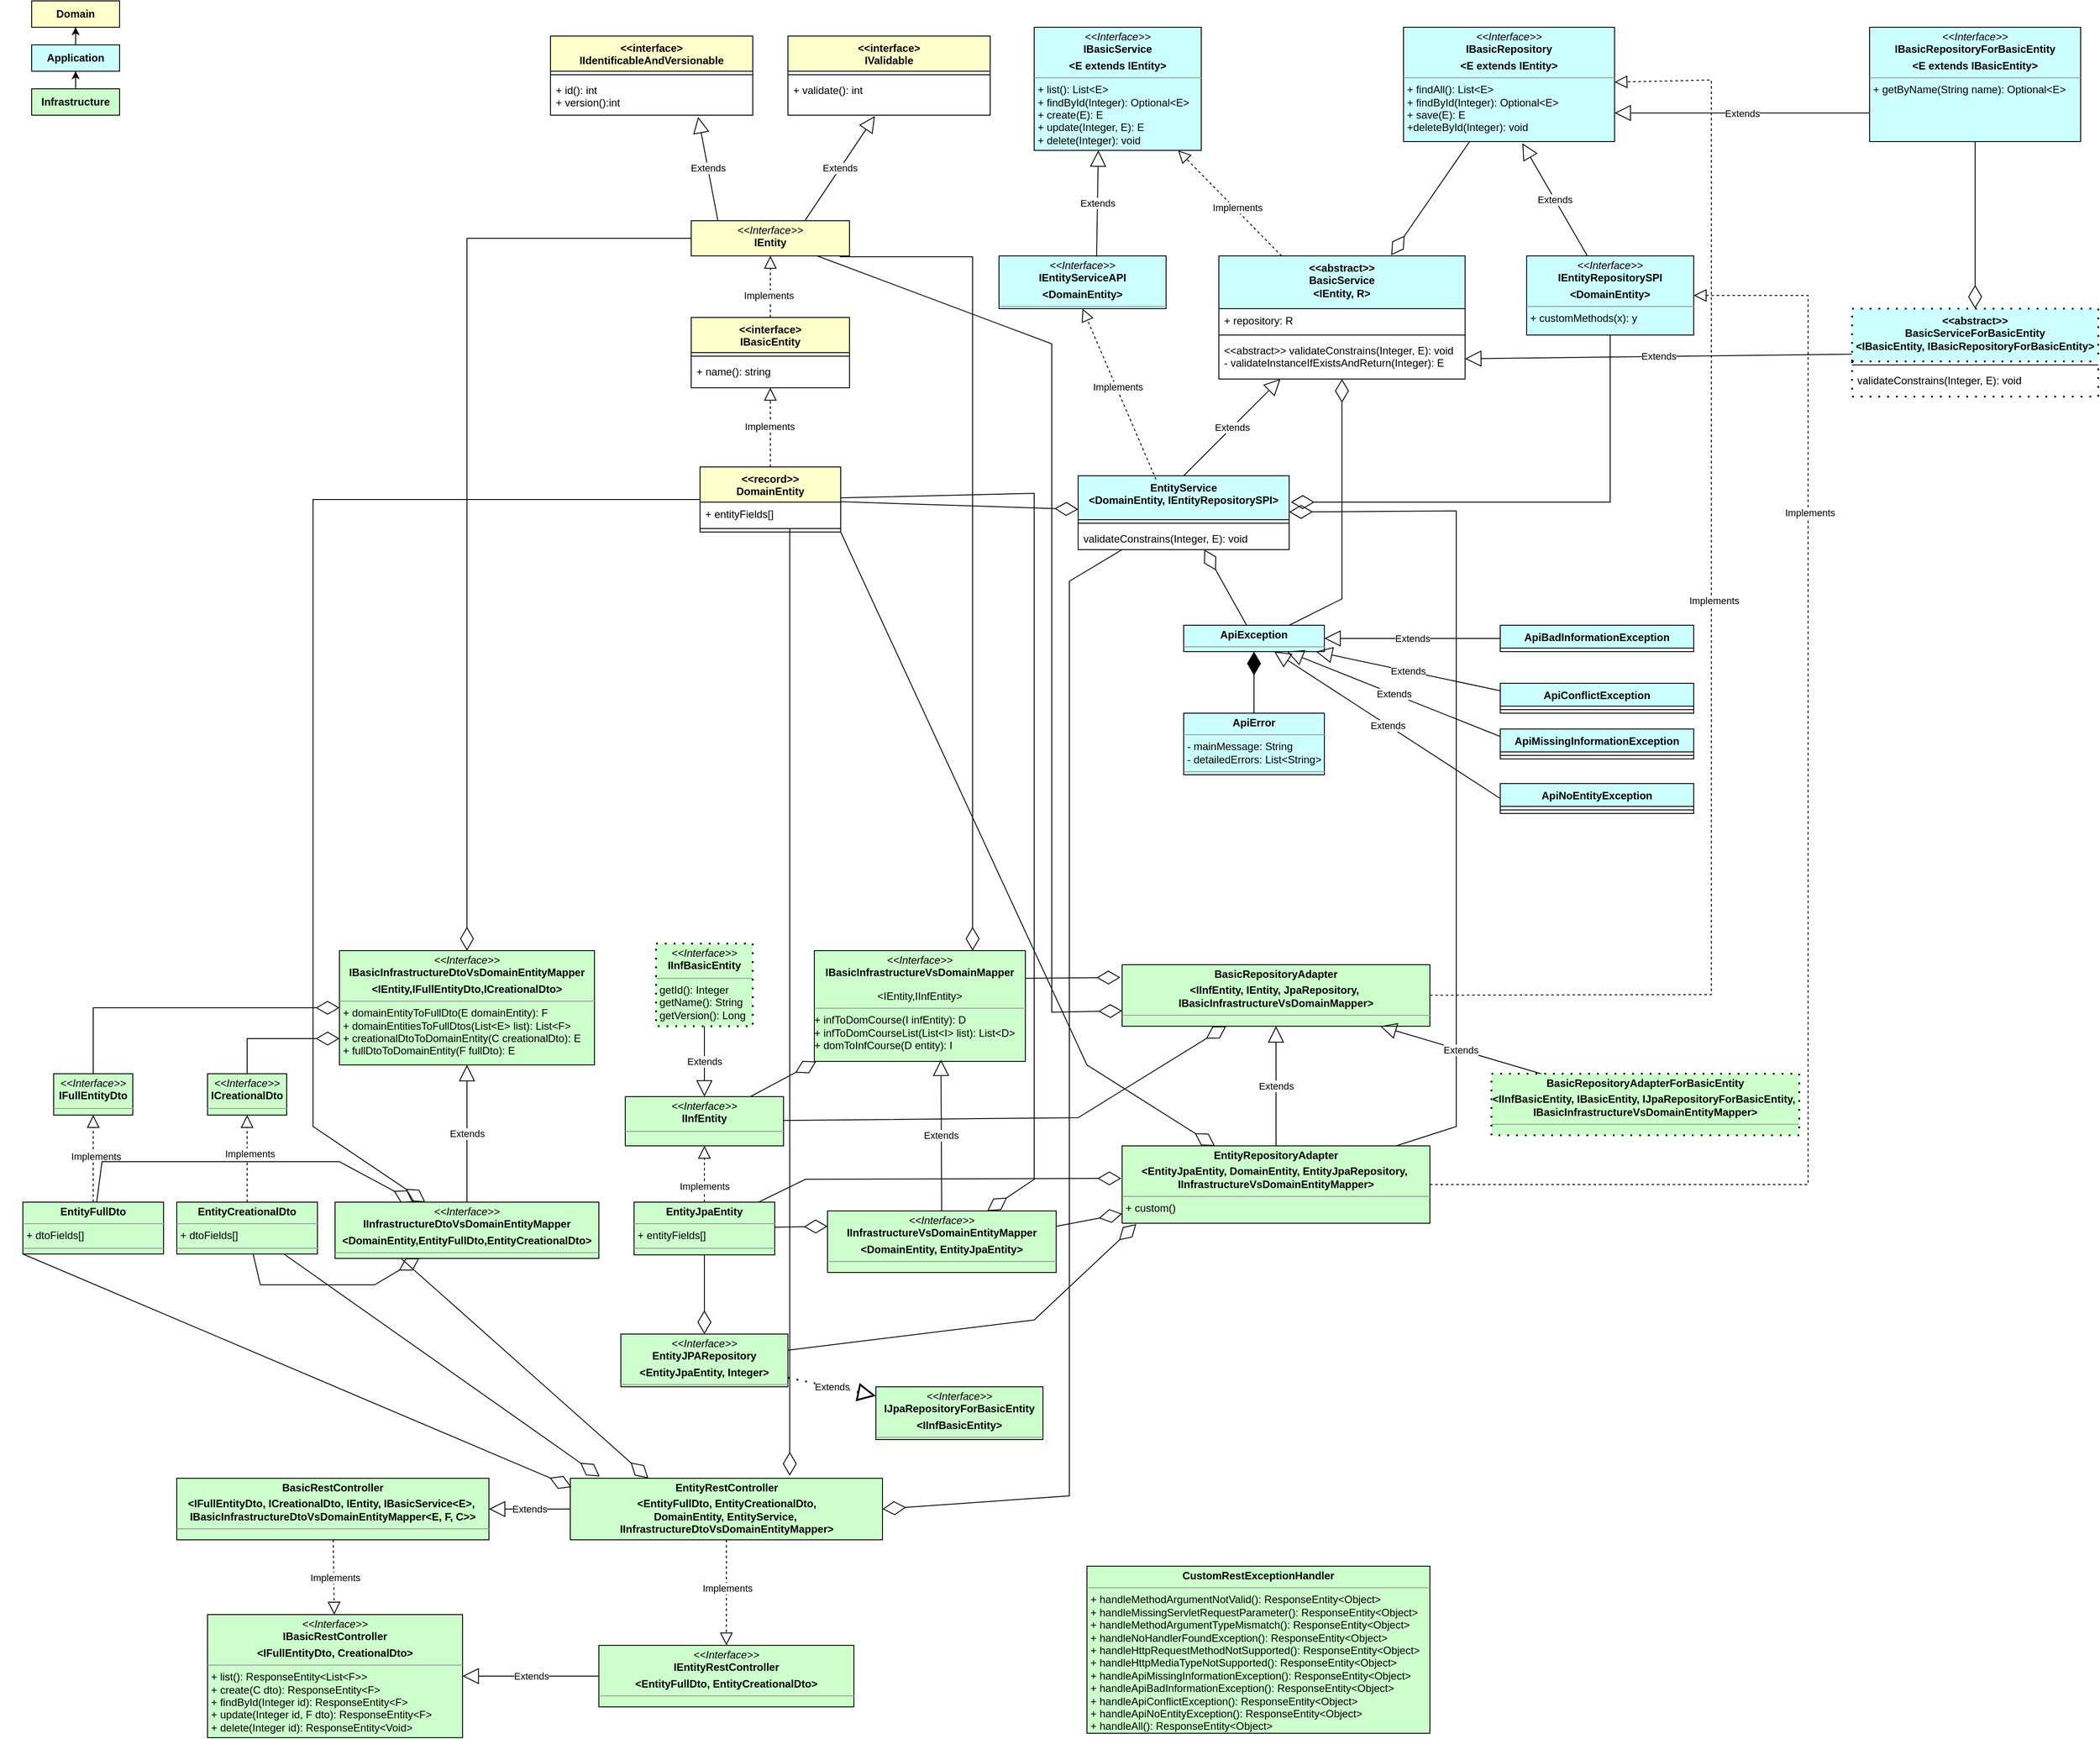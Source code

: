 <mxfile version="22.1.21" type="device" pages="2">
  <diagram name="Development" id="AkbVur2FFGVr1WbwgAj_">
    <mxGraphModel dx="4195" dy="615" grid="1" gridSize="10" guides="1" tooltips="1" connect="1" arrows="1" fold="1" page="1" pageScale="1" pageWidth="3000" pageHeight="3000" math="0" shadow="0">
      <root>
        <mxCell id="0" />
        <mxCell id="1" parent="0" />
        <mxCell id="hchYlrv_Edn4TpmxxbHT-3" value="&amp;lt;&amp;lt;interface&amp;gt;&lt;br&gt;IIdentificableAndVersionable" style="swimlane;fontStyle=1;align=center;verticalAlign=top;childLayout=stackLayout;horizontal=1;startSize=40;horizontalStack=0;resizeParent=1;resizeParentMax=0;resizeLast=0;collapsible=1;marginBottom=0;whiteSpace=wrap;html=1;fillColor=#FFFFCC;" parent="1" vertex="1">
          <mxGeometry x="610" y="60" width="230" height="90" as="geometry" />
        </mxCell>
        <mxCell id="hchYlrv_Edn4TpmxxbHT-5" value="" style="line;strokeWidth=1;fillColor=none;align=left;verticalAlign=middle;spacingTop=-1;spacingLeft=3;spacingRight=3;rotatable=0;labelPosition=right;points=[];portConstraint=eastwest;strokeColor=inherit;" parent="hchYlrv_Edn4TpmxxbHT-3" vertex="1">
          <mxGeometry y="40" width="230" height="8" as="geometry" />
        </mxCell>
        <mxCell id="hchYlrv_Edn4TpmxxbHT-6" value="+ id(): int&lt;br&gt;+ version():int&lt;br&gt;" style="text;strokeColor=none;fillColor=none;align=left;verticalAlign=top;spacingLeft=4;spacingRight=4;overflow=hidden;rotatable=0;points=[[0,0.5],[1,0.5]];portConstraint=eastwest;whiteSpace=wrap;html=1;" parent="hchYlrv_Edn4TpmxxbHT-3" vertex="1">
          <mxGeometry y="48" width="230" height="42" as="geometry" />
        </mxCell>
        <mxCell id="hchYlrv_Edn4TpmxxbHT-7" value="&amp;lt;&amp;lt;interface&amp;gt;&lt;br&gt;IValidable" style="swimlane;fontStyle=1;align=center;verticalAlign=top;childLayout=stackLayout;horizontal=1;startSize=40;horizontalStack=0;resizeParent=1;resizeParentMax=0;resizeLast=0;collapsible=1;marginBottom=0;whiteSpace=wrap;html=1;fillColor=#FFFFCC;" parent="1" vertex="1">
          <mxGeometry x="880" y="60" width="230" height="90" as="geometry" />
        </mxCell>
        <mxCell id="hchYlrv_Edn4TpmxxbHT-8" value="" style="line;strokeWidth=1;fillColor=none;align=left;verticalAlign=middle;spacingTop=-1;spacingLeft=3;spacingRight=3;rotatable=0;labelPosition=right;points=[];portConstraint=eastwest;strokeColor=inherit;" parent="hchYlrv_Edn4TpmxxbHT-7" vertex="1">
          <mxGeometry y="40" width="230" height="8" as="geometry" />
        </mxCell>
        <mxCell id="hchYlrv_Edn4TpmxxbHT-9" value="+ validate(): int&lt;br&gt;" style="text;strokeColor=none;fillColor=none;align=left;verticalAlign=top;spacingLeft=4;spacingRight=4;overflow=hidden;rotatable=0;points=[[0,0.5],[1,0.5]];portConstraint=eastwest;whiteSpace=wrap;html=1;" parent="hchYlrv_Edn4TpmxxbHT-7" vertex="1">
          <mxGeometry y="48" width="230" height="42" as="geometry" />
        </mxCell>
        <mxCell id="hchYlrv_Edn4TpmxxbHT-10" value="&amp;lt;&amp;lt;record&amp;gt;&amp;gt;&lt;br&gt;DomainEntity" style="swimlane;fontStyle=1;align=center;verticalAlign=top;childLayout=stackLayout;horizontal=1;startSize=40;horizontalStack=0;resizeParent=1;resizeParentMax=0;resizeLast=0;collapsible=1;marginBottom=0;whiteSpace=wrap;html=1;fillColor=#FFFFCC;" parent="1" vertex="1">
          <mxGeometry x="780" y="550" width="160" height="74" as="geometry" />
        </mxCell>
        <mxCell id="hchYlrv_Edn4TpmxxbHT-11" value="+ entityFields[]" style="text;strokeColor=none;fillColor=none;align=left;verticalAlign=top;spacingLeft=4;spacingRight=4;overflow=hidden;rotatable=0;points=[[0,0.5],[1,0.5]];portConstraint=eastwest;whiteSpace=wrap;html=1;" parent="hchYlrv_Edn4TpmxxbHT-10" vertex="1">
          <mxGeometry y="40" width="160" height="26" as="geometry" />
        </mxCell>
        <mxCell id="hchYlrv_Edn4TpmxxbHT-12" value="" style="line;strokeWidth=1;fillColor=none;align=left;verticalAlign=middle;spacingTop=-1;spacingLeft=3;spacingRight=3;rotatable=0;labelPosition=right;points=[];portConstraint=eastwest;strokeColor=inherit;" parent="hchYlrv_Edn4TpmxxbHT-10" vertex="1">
          <mxGeometry y="66" width="160" height="8" as="geometry" />
        </mxCell>
        <mxCell id="hchYlrv_Edn4TpmxxbHT-16" value="EntityService&lt;br&gt;&amp;lt;DomainEntity, IEntityRepositorySPI&amp;gt;" style="swimlane;fontStyle=1;align=center;verticalAlign=top;childLayout=stackLayout;horizontal=1;startSize=50;horizontalStack=0;resizeParent=1;resizeParentMax=0;resizeLast=0;collapsible=1;marginBottom=0;whiteSpace=wrap;html=1;fillColor=#CCFFFF;" parent="1" vertex="1">
          <mxGeometry x="1210" y="560" width="240" height="84" as="geometry" />
        </mxCell>
        <mxCell id="hchYlrv_Edn4TpmxxbHT-18" value="" style="line;strokeWidth=1;fillColor=none;align=left;verticalAlign=middle;spacingTop=-1;spacingLeft=3;spacingRight=3;rotatable=0;labelPosition=right;points=[];portConstraint=eastwest;strokeColor=inherit;" parent="hchYlrv_Edn4TpmxxbHT-16" vertex="1">
          <mxGeometry y="50" width="240" height="8" as="geometry" />
        </mxCell>
        <mxCell id="hchYlrv_Edn4TpmxxbHT-19" value="validateConstrains(Integer, E): void" style="text;strokeColor=none;fillColor=none;align=left;verticalAlign=top;spacingLeft=4;spacingRight=4;overflow=hidden;rotatable=0;points=[[0,0.5],[1,0.5]];portConstraint=eastwest;whiteSpace=wrap;html=1;" parent="hchYlrv_Edn4TpmxxbHT-16" vertex="1">
          <mxGeometry y="58" width="240" height="26" as="geometry" />
        </mxCell>
        <mxCell id="hchYlrv_Edn4TpmxxbHT-20" value="&amp;lt;&amp;lt;abstract&amp;gt;&amp;gt;&lt;br&gt;BasicService&lt;br&gt;&amp;lt;IEntity, R&amp;gt;" style="swimlane;fontStyle=1;align=center;verticalAlign=top;childLayout=stackLayout;horizontal=1;startSize=60;horizontalStack=0;resizeParent=1;resizeParentMax=0;resizeLast=0;collapsible=1;marginBottom=0;whiteSpace=wrap;html=1;fillColor=#CCFFFF;" parent="1" vertex="1">
          <mxGeometry x="1370" y="310" width="280" height="140" as="geometry" />
        </mxCell>
        <mxCell id="hchYlrv_Edn4TpmxxbHT-21" value="+ repository: R" style="text;strokeColor=none;fillColor=none;align=left;verticalAlign=top;spacingLeft=4;spacingRight=4;overflow=hidden;rotatable=0;points=[[0,0.5],[1,0.5]];portConstraint=eastwest;whiteSpace=wrap;html=1;" parent="hchYlrv_Edn4TpmxxbHT-20" vertex="1">
          <mxGeometry y="60" width="280" height="26" as="geometry" />
        </mxCell>
        <mxCell id="hchYlrv_Edn4TpmxxbHT-22" value="" style="line;strokeWidth=1;fillColor=none;align=left;verticalAlign=middle;spacingTop=-1;spacingLeft=3;spacingRight=3;rotatable=0;labelPosition=right;points=[];portConstraint=eastwest;strokeColor=inherit;" parent="hchYlrv_Edn4TpmxxbHT-20" vertex="1">
          <mxGeometry y="86" width="280" height="8" as="geometry" />
        </mxCell>
        <mxCell id="hchYlrv_Edn4TpmxxbHT-23" value="&amp;lt;&amp;lt;abstract&amp;gt;&amp;gt; validateConstrains(Integer, E): void&lt;br&gt;-&amp;nbsp;validateInstanceIfExistsAndReturn(Integer): E&amp;nbsp;" style="text;strokeColor=none;fillColor=none;align=left;verticalAlign=top;spacingLeft=4;spacingRight=4;overflow=hidden;rotatable=0;points=[[0,0.5],[1,0.5]];portConstraint=eastwest;whiteSpace=wrap;html=1;" parent="hchYlrv_Edn4TpmxxbHT-20" vertex="1">
          <mxGeometry y="94" width="280" height="46" as="geometry" />
        </mxCell>
        <mxCell id="hchYlrv_Edn4TpmxxbHT-24" value="&lt;p style=&quot;margin:0px;margin-top:4px;text-align:center;&quot;&gt;&lt;i&gt;&amp;lt;&amp;lt;Interface&amp;gt;&amp;gt;&lt;/i&gt;&lt;br&gt;&lt;b&gt;IBasicRepository&lt;/b&gt;&lt;br&gt;&lt;/p&gt;&lt;p style=&quot;margin:0px;margin-top:4px;text-align:center;&quot;&gt;&lt;b&gt;&amp;lt;&lt;/b&gt;&lt;b style=&quot;background-color: initial;&quot;&gt;E extends IEntity&amp;gt;&lt;/b&gt;&lt;/p&gt;&lt;hr size=&quot;1&quot;&gt;&lt;p style=&quot;margin:0px;margin-left:4px;&quot;&gt;&lt;/p&gt;&lt;p style=&quot;margin:0px;margin-left:4px;&quot;&gt;+ findAll(): List&amp;lt;E&amp;gt;&lt;br&gt;+ findById(Integer): Optional&amp;lt;E&amp;gt;&lt;/p&gt;&lt;p style=&quot;margin:0px;margin-left:4px;&quot;&gt;+ save(E): E&lt;/p&gt;&lt;p style=&quot;margin:0px;margin-left:4px;&quot;&gt;+deleteById(Integer): void&lt;/p&gt;&lt;p style=&quot;margin:0px;margin-left:4px;&quot;&gt;&lt;br&gt;&lt;/p&gt;" style="verticalAlign=top;align=left;overflow=fill;fontSize=12;fontFamily=Helvetica;html=1;whiteSpace=wrap;fillColor=#CCFFFF;" parent="1" vertex="1">
          <mxGeometry x="1580" y="50" width="240" height="130" as="geometry" />
        </mxCell>
        <mxCell id="hchYlrv_Edn4TpmxxbHT-25" value="&lt;p style=&quot;margin:0px;margin-top:4px;text-align:center;&quot;&gt;&lt;i&gt;&amp;lt;&amp;lt;Interface&amp;gt;&amp;gt;&lt;/i&gt;&lt;br&gt;&lt;b&gt;IEntity&lt;/b&gt;&lt;/p&gt;" style="verticalAlign=top;align=left;overflow=fill;fontSize=12;fontFamily=Helvetica;html=1;whiteSpace=wrap;fillColor=#FFFFCC;" parent="1" vertex="1">
          <mxGeometry x="770" y="270" width="180" height="40" as="geometry" />
        </mxCell>
        <mxCell id="hchYlrv_Edn4TpmxxbHT-26" value="Extends" style="endArrow=block;endSize=16;endFill=0;html=1;rounded=0;entryX=0.73;entryY=1.048;entryDx=0;entryDy=0;entryPerimeter=0;exitX=0.168;exitY=-0.014;exitDx=0;exitDy=0;exitPerimeter=0;" parent="1" source="hchYlrv_Edn4TpmxxbHT-25" target="hchYlrv_Edn4TpmxxbHT-6" edge="1">
          <mxGeometry width="160" relative="1" as="geometry">
            <mxPoint x="900" y="400" as="sourcePoint" />
            <mxPoint x="1060" y="400" as="targetPoint" />
          </mxGeometry>
        </mxCell>
        <mxCell id="hchYlrv_Edn4TpmxxbHT-27" value="Extends" style="endArrow=block;endSize=16;endFill=0;html=1;rounded=0;entryX=0.43;entryY=1.024;entryDx=0;entryDy=0;entryPerimeter=0;exitX=0.721;exitY=-0.021;exitDx=0;exitDy=0;exitPerimeter=0;" parent="1" source="hchYlrv_Edn4TpmxxbHT-25" target="hchYlrv_Edn4TpmxxbHT-9" edge="1">
          <mxGeometry width="160" relative="1" as="geometry">
            <mxPoint x="812" y="288" as="sourcePoint" />
            <mxPoint x="788" y="162" as="targetPoint" />
          </mxGeometry>
        </mxCell>
        <mxCell id="hchYlrv_Edn4TpmxxbHT-29" value="&lt;p style=&quot;margin:0px;margin-top:4px;text-align:center;&quot;&gt;&lt;i&gt;&amp;lt;&amp;lt;Interface&amp;gt;&amp;gt;&lt;/i&gt;&lt;br&gt;&lt;b&gt;IBasicService&lt;/b&gt;&lt;/p&gt;&lt;p style=&quot;margin:0px;margin-top:4px;text-align:center;&quot;&gt;&lt;b&gt;&amp;lt;E extends IEntity&amp;gt;&lt;/b&gt;&lt;br&gt;&lt;/p&gt;&lt;hr size=&quot;1&quot;&gt;&lt;p style=&quot;margin:0px;margin-left:4px;&quot;&gt;&lt;/p&gt;&lt;p style=&quot;margin:0px;margin-left:4px;&quot;&gt;+ list(): List&amp;lt;E&amp;gt;&lt;br&gt;+ findById(Integer):&amp;nbsp;Optional&amp;lt;E&amp;gt;&lt;/p&gt;&lt;p style=&quot;margin:0px;margin-left:4px;&quot;&gt;+&amp;nbsp;create(E): E&lt;/p&gt;&lt;p style=&quot;margin:0px;margin-left:4px;&quot;&gt;+&amp;nbsp;update(Integer, E): E&lt;/p&gt;&lt;p style=&quot;margin:0px;margin-left:4px;&quot;&gt;+&amp;nbsp;delete(Integer): void&lt;/p&gt;" style="verticalAlign=top;align=left;overflow=fill;fontSize=12;fontFamily=Helvetica;html=1;whiteSpace=wrap;fillColor=#CCFFFF;" parent="1" vertex="1">
          <mxGeometry x="1160" y="50" width="190" height="140" as="geometry" />
        </mxCell>
        <mxCell id="hchYlrv_Edn4TpmxxbHT-30" value="" style="endArrow=block;dashed=1;endFill=0;endSize=12;html=1;rounded=0;" parent="1" source="hchYlrv_Edn4TpmxxbHT-20" target="hchYlrv_Edn4TpmxxbHT-29" edge="1">
          <mxGeometry width="160" relative="1" as="geometry">
            <mxPoint x="1290" y="400" as="sourcePoint" />
            <mxPoint x="1450" y="400" as="targetPoint" />
          </mxGeometry>
        </mxCell>
        <mxCell id="RSVkwQe-tLyjAgg_gJu3-22" value="Implements" style="edgeLabel;html=1;align=center;verticalAlign=middle;resizable=0;points=[];" parent="hchYlrv_Edn4TpmxxbHT-30" vertex="1" connectable="0">
          <mxGeometry x="-0.11" y="-2" relative="1" as="geometry">
            <mxPoint as="offset" />
          </mxGeometry>
        </mxCell>
        <mxCell id="hchYlrv_Edn4TpmxxbHT-32" value="" style="endArrow=diamondThin;endFill=0;endSize=24;html=1;rounded=0;entryX=0.7;entryY=-0.006;entryDx=0;entryDy=0;entryPerimeter=0;" parent="1" source="hchYlrv_Edn4TpmxxbHT-24" target="hchYlrv_Edn4TpmxxbHT-20" edge="1">
          <mxGeometry width="160" relative="1" as="geometry">
            <mxPoint x="1290" y="400" as="sourcePoint" />
            <mxPoint x="1470" y="250" as="targetPoint" />
          </mxGeometry>
        </mxCell>
        <mxCell id="hchYlrv_Edn4TpmxxbHT-33" value="Extends" style="endArrow=block;endSize=16;endFill=0;html=1;rounded=0;exitX=0.5;exitY=0;exitDx=0;exitDy=0;" parent="1" source="hchYlrv_Edn4TpmxxbHT-16" target="hchYlrv_Edn4TpmxxbHT-20" edge="1">
          <mxGeometry width="160" relative="1" as="geometry">
            <mxPoint x="1270" y="500" as="sourcePoint" />
            <mxPoint x="1420" y="470" as="targetPoint" />
          </mxGeometry>
        </mxCell>
        <mxCell id="hchYlrv_Edn4TpmxxbHT-34" value="&lt;p style=&quot;margin:0px;margin-top:4px;text-align:center;&quot;&gt;&lt;i&gt;&amp;lt;&amp;lt;Interface&amp;gt;&amp;gt;&lt;/i&gt;&lt;br&gt;&lt;b&gt;IEntityServiceAPI&lt;/b&gt;&lt;/p&gt;&lt;p style=&quot;margin:0px;margin-top:4px;text-align:center;&quot;&gt;&lt;b&gt;&amp;lt;DomainEntity&amp;gt;&lt;/b&gt;&lt;/p&gt;&lt;hr size=&quot;1&quot;&gt;&lt;p style=&quot;margin:0px;margin-left:4px;&quot;&gt;&lt;/p&gt;&lt;p style=&quot;margin:0px;margin-left:4px;&quot;&gt;&lt;br&gt;&lt;/p&gt;" style="verticalAlign=top;align=left;overflow=fill;fontSize=12;fontFamily=Helvetica;html=1;whiteSpace=wrap;fillColor=#CCFFFF;" parent="1" vertex="1">
          <mxGeometry x="1120" y="310" width="190" height="60" as="geometry" />
        </mxCell>
        <mxCell id="hchYlrv_Edn4TpmxxbHT-35" value="Extends" style="endArrow=block;endSize=16;endFill=0;html=1;rounded=0;entryX=0.384;entryY=1;entryDx=0;entryDy=0;entryPerimeter=0;exitX=0.584;exitY=0.014;exitDx=0;exitDy=0;exitPerimeter=0;" parent="1" source="hchYlrv_Edn4TpmxxbHT-34" target="hchYlrv_Edn4TpmxxbHT-29" edge="1">
          <mxGeometry width="160" relative="1" as="geometry">
            <mxPoint x="1290" y="400" as="sourcePoint" />
            <mxPoint x="1450" y="400" as="targetPoint" />
          </mxGeometry>
        </mxCell>
        <mxCell id="hchYlrv_Edn4TpmxxbHT-36" value="" style="endArrow=block;dashed=1;endFill=0;endSize=12;html=1;rounded=0;entryX=0.5;entryY=1;entryDx=0;entryDy=0;exitX=0.369;exitY=0.05;exitDx=0;exitDy=0;exitPerimeter=0;" parent="1" source="hchYlrv_Edn4TpmxxbHT-16" target="hchYlrv_Edn4TpmxxbHT-34" edge="1">
          <mxGeometry width="160" relative="1" as="geometry">
            <mxPoint x="1290" y="400" as="sourcePoint" />
            <mxPoint x="1450" y="400" as="targetPoint" />
          </mxGeometry>
        </mxCell>
        <mxCell id="RSVkwQe-tLyjAgg_gJu3-23" value="Implements" style="edgeLabel;html=1;align=center;verticalAlign=middle;resizable=0;points=[];" parent="hchYlrv_Edn4TpmxxbHT-36" vertex="1" connectable="0">
          <mxGeometry x="0.079" y="-1" relative="1" as="geometry">
            <mxPoint as="offset" />
          </mxGeometry>
        </mxCell>
        <mxCell id="hchYlrv_Edn4TpmxxbHT-38" value="&lt;p style=&quot;margin:0px;margin-top:4px;text-align:center;&quot;&gt;&lt;i&gt;&amp;lt;&amp;lt;Interface&amp;gt;&amp;gt;&lt;/i&gt;&lt;br&gt;&lt;b&gt;IEntityRepositorySPI&lt;/b&gt;&lt;br&gt;&lt;/p&gt;&lt;p style=&quot;margin:0px;margin-top:4px;text-align:center;&quot;&gt;&lt;b&gt;&amp;lt;DomainEntity&amp;gt;&lt;/b&gt;&lt;/p&gt;&lt;hr size=&quot;1&quot;&gt;&lt;p style=&quot;margin:0px;margin-left:4px;&quot;&gt;+ customMethods(x): y&lt;/p&gt;" style="verticalAlign=top;align=left;overflow=fill;fontSize=12;fontFamily=Helvetica;html=1;whiteSpace=wrap;fillColor=#CCFFFF;" parent="1" vertex="1">
          <mxGeometry x="1720" y="310" width="190" height="90" as="geometry" />
        </mxCell>
        <mxCell id="hchYlrv_Edn4TpmxxbHT-39" value="Extends" style="endArrow=block;endSize=16;endFill=0;html=1;rounded=0;entryX=0.563;entryY=1.015;entryDx=0;entryDy=0;entryPerimeter=0;" parent="1" source="hchYlrv_Edn4TpmxxbHT-38" target="hchYlrv_Edn4TpmxxbHT-24" edge="1">
          <mxGeometry width="160" relative="1" as="geometry">
            <mxPoint x="1760" y="460" as="sourcePoint" />
            <mxPoint x="1920" y="460" as="targetPoint" />
          </mxGeometry>
        </mxCell>
        <mxCell id="hchYlrv_Edn4TpmxxbHT-40" value="" style="endArrow=diamondThin;endFill=0;endSize=24;html=1;rounded=0;entryX=1.008;entryY=0.357;entryDx=0;entryDy=0;entryPerimeter=0;" parent="1" source="hchYlrv_Edn4TpmxxbHT-38" target="hchYlrv_Edn4TpmxxbHT-16" edge="1">
          <mxGeometry width="160" relative="1" as="geometry">
            <mxPoint x="1570" y="601.5" as="sourcePoint" />
            <mxPoint x="1730" y="601.5" as="targetPoint" />
            <Array as="points">
              <mxPoint x="1815" y="590" />
            </Array>
          </mxGeometry>
        </mxCell>
        <mxCell id="hchYlrv_Edn4TpmxxbHT-41" value="&lt;b&gt;Domain&lt;/b&gt;" style="rounded=0;whiteSpace=wrap;html=1;fillColor=#FFFFCC;" parent="1" vertex="1">
          <mxGeometry x="20" y="20" width="100" height="30" as="geometry" />
        </mxCell>
        <mxCell id="RSVkwQe-tLyjAgg_gJu3-60" value="" style="edgeStyle=orthogonalEdgeStyle;rounded=0;orthogonalLoop=1;jettySize=auto;html=1;" parent="1" source="hchYlrv_Edn4TpmxxbHT-44" target="hchYlrv_Edn4TpmxxbHT-41" edge="1">
          <mxGeometry relative="1" as="geometry" />
        </mxCell>
        <mxCell id="hchYlrv_Edn4TpmxxbHT-44" value="&lt;b&gt;Application&lt;/b&gt;" style="rounded=0;whiteSpace=wrap;html=1;fillColor=#CCFFFF;" parent="1" vertex="1">
          <mxGeometry x="20" y="70" width="100" height="30" as="geometry" />
        </mxCell>
        <mxCell id="hchYlrv_Edn4TpmxxbHT-45" value="&lt;p style=&quot;margin:0px;margin-top:4px;text-align:center;&quot;&gt;&lt;b&gt;Api&lt;/b&gt;&lt;b style=&quot;background-color: initial;&quot;&gt;Error&lt;/b&gt;&lt;/p&gt;&lt;hr size=&quot;1&quot;&gt;&lt;p style=&quot;margin:0px;margin-left:4px;&quot;&gt;- mainMessage: String&lt;/p&gt;&lt;p style=&quot;margin:0px;margin-left:4px;&quot;&gt;-&amp;nbsp;detailedErrors: List&amp;lt;String&amp;gt;&lt;/p&gt;&lt;hr size=&quot;1&quot;&gt;&lt;p style=&quot;margin:0px;margin-left:4px;&quot;&gt;&lt;br&gt;&lt;/p&gt;" style="verticalAlign=top;align=left;overflow=fill;fontSize=12;fontFamily=Helvetica;html=1;whiteSpace=wrap;fillColor=#CCFFFF;" parent="1" vertex="1">
          <mxGeometry x="1330" y="830" width="160" height="70" as="geometry" />
        </mxCell>
        <mxCell id="hchYlrv_Edn4TpmxxbHT-46" value="&lt;p style=&quot;margin:0px;margin-top:4px;text-align:center;&quot;&gt;&lt;b&gt;Api&lt;/b&gt;&lt;b style=&quot;background-color: initial;&quot;&gt;Exception&lt;/b&gt;&lt;/p&gt;&lt;hr size=&quot;1&quot;&gt;&lt;p style=&quot;margin:0px;margin-left:4px;&quot;&gt;&lt;/p&gt;&lt;p style=&quot;margin:0px;margin-left:4px;&quot;&gt;&lt;br&gt;&lt;/p&gt;" style="verticalAlign=top;align=left;overflow=fill;fontSize=12;fontFamily=Helvetica;html=1;whiteSpace=wrap;fillColor=#CCFFFF;" parent="1" vertex="1">
          <mxGeometry x="1330" y="730" width="160" height="30" as="geometry" />
        </mxCell>
        <mxCell id="hchYlrv_Edn4TpmxxbHT-48" value="" style="endArrow=diamondThin;endFill=1;endSize=24;html=1;rounded=0;" parent="1" source="hchYlrv_Edn4TpmxxbHT-45" target="hchYlrv_Edn4TpmxxbHT-46" edge="1">
          <mxGeometry width="160" relative="1" as="geometry">
            <mxPoint x="1290" y="554" as="sourcePoint" />
            <mxPoint x="1450" y="554" as="targetPoint" />
          </mxGeometry>
        </mxCell>
        <mxCell id="hchYlrv_Edn4TpmxxbHT-50" value="ApiBadInformationException" style="swimlane;fontStyle=1;align=center;verticalAlign=top;childLayout=stackLayout;horizontal=1;startSize=26;horizontalStack=0;resizeParent=1;resizeParentMax=0;resizeLast=0;collapsible=1;marginBottom=0;whiteSpace=wrap;html=1;fillColor=#CCFFFF;" parent="1" vertex="1">
          <mxGeometry x="1690" y="730" width="220" height="30" as="geometry">
            <mxRectangle x="1690" y="730" width="210" height="30" as="alternateBounds" />
          </mxGeometry>
        </mxCell>
        <mxCell id="hchYlrv_Edn4TpmxxbHT-54" value="ApiConflictException" style="swimlane;fontStyle=1;align=center;verticalAlign=top;childLayout=stackLayout;horizontal=1;startSize=26;horizontalStack=0;resizeParent=1;resizeParentMax=0;resizeLast=0;collapsible=1;marginBottom=0;whiteSpace=wrap;html=1;fillColor=#CCFFFF;" parent="1" vertex="1">
          <mxGeometry x="1690" y="796" width="220" height="34" as="geometry">
            <mxRectangle x="1690" y="810" width="160" height="30" as="alternateBounds" />
          </mxGeometry>
        </mxCell>
        <mxCell id="hchYlrv_Edn4TpmxxbHT-55" value="" style="line;strokeWidth=1;fillColor=none;align=left;verticalAlign=middle;spacingTop=-1;spacingLeft=3;spacingRight=3;rotatable=0;labelPosition=right;points=[];portConstraint=eastwest;strokeColor=inherit;" parent="hchYlrv_Edn4TpmxxbHT-54" vertex="1">
          <mxGeometry y="26" width="220" height="8" as="geometry" />
        </mxCell>
        <mxCell id="hchYlrv_Edn4TpmxxbHT-56" value="ApiMissingInformationException" style="swimlane;fontStyle=1;align=center;verticalAlign=top;childLayout=stackLayout;horizontal=1;startSize=26;horizontalStack=0;resizeParent=1;resizeParentMax=0;resizeLast=0;collapsible=1;marginBottom=0;whiteSpace=wrap;html=1;fillColor=#CCFFFF;" parent="1" vertex="1">
          <mxGeometry x="1690" y="848" width="220" height="34" as="geometry" />
        </mxCell>
        <mxCell id="hchYlrv_Edn4TpmxxbHT-57" value="" style="line;strokeWidth=1;fillColor=none;align=left;verticalAlign=middle;spacingTop=-1;spacingLeft=3;spacingRight=3;rotatable=0;labelPosition=right;points=[];portConstraint=eastwest;strokeColor=inherit;" parent="hchYlrv_Edn4TpmxxbHT-56" vertex="1">
          <mxGeometry y="26" width="220" height="8" as="geometry" />
        </mxCell>
        <mxCell id="hchYlrv_Edn4TpmxxbHT-58" value="ApiNoEntityException" style="swimlane;fontStyle=1;align=center;verticalAlign=top;childLayout=stackLayout;horizontal=1;startSize=26;horizontalStack=0;resizeParent=1;resizeParentMax=0;resizeLast=0;collapsible=1;marginBottom=0;whiteSpace=wrap;html=1;fillColor=#CCFFFF;" parent="1" vertex="1">
          <mxGeometry x="1690" y="910" width="220" height="34" as="geometry" />
        </mxCell>
        <mxCell id="hchYlrv_Edn4TpmxxbHT-59" value="" style="line;strokeWidth=1;fillColor=none;align=left;verticalAlign=middle;spacingTop=-1;spacingLeft=3;spacingRight=3;rotatable=0;labelPosition=right;points=[];portConstraint=eastwest;strokeColor=inherit;" parent="hchYlrv_Edn4TpmxxbHT-58" vertex="1">
          <mxGeometry y="26" width="220" height="8" as="geometry" />
        </mxCell>
        <mxCell id="hchYlrv_Edn4TpmxxbHT-60" value="Extends" style="endArrow=block;endSize=16;endFill=0;html=1;rounded=0;" parent="1" source="hchYlrv_Edn4TpmxxbHT-50" target="hchYlrv_Edn4TpmxxbHT-46" edge="1">
          <mxGeometry width="160" relative="1" as="geometry">
            <mxPoint x="1490" y="800" as="sourcePoint" />
            <mxPoint x="1520" y="840" as="targetPoint" />
          </mxGeometry>
        </mxCell>
        <mxCell id="hchYlrv_Edn4TpmxxbHT-61" value="Extends" style="endArrow=block;endSize=16;endFill=0;html=1;rounded=0;exitX=0;exitY=0.25;exitDx=0;exitDy=0;" parent="1" source="hchYlrv_Edn4TpmxxbHT-54" target="hchYlrv_Edn4TpmxxbHT-46" edge="1">
          <mxGeometry width="160" relative="1" as="geometry">
            <mxPoint x="1662" y="961.5" as="sourcePoint" />
            <mxPoint x="1530" y="860" as="targetPoint" />
          </mxGeometry>
        </mxCell>
        <mxCell id="hchYlrv_Edn4TpmxxbHT-62" value="Extends" style="endArrow=block;endSize=16;endFill=0;html=1;rounded=0;exitX=0;exitY=0.25;exitDx=0;exitDy=0;" parent="1" source="hchYlrv_Edn4TpmxxbHT-56" target="hchYlrv_Edn4TpmxxbHT-46" edge="1">
          <mxGeometry width="160" relative="1" as="geometry">
            <mxPoint x="1630" y="1030" as="sourcePoint" />
            <mxPoint x="1530" y="880" as="targetPoint" />
          </mxGeometry>
        </mxCell>
        <mxCell id="hchYlrv_Edn4TpmxxbHT-63" value="Extends" style="endArrow=block;endSize=16;endFill=0;html=1;rounded=0;exitX=0;exitY=0.5;exitDx=0;exitDy=0;" parent="1" source="hchYlrv_Edn4TpmxxbHT-58" target="hchYlrv_Edn4TpmxxbHT-46" edge="1">
          <mxGeometry width="160" relative="1" as="geometry">
            <mxPoint x="1620" y="1057" as="sourcePoint" />
            <mxPoint x="1530" y="910" as="targetPoint" />
          </mxGeometry>
        </mxCell>
        <mxCell id="hchYlrv_Edn4TpmxxbHT-65" value="&lt;p style=&quot;margin:0px;margin-top:4px;text-align:center;&quot;&gt;&lt;b&gt;EntityJpaEntity&lt;/b&gt;&lt;/p&gt;&lt;hr size=&quot;1&quot;&gt;&lt;p style=&quot;margin:0px;margin-left:4px;&quot;&gt;+ entityFields[]&lt;br&gt;&lt;/p&gt;&lt;hr size=&quot;1&quot;&gt;&lt;p style=&quot;margin:0px;margin-left:4px;&quot;&gt;&lt;br&gt;&lt;/p&gt;" style="verticalAlign=top;align=left;overflow=fill;fontSize=12;fontFamily=Helvetica;html=1;whiteSpace=wrap;fillColor=#CCFFCC;" parent="1" vertex="1">
          <mxGeometry x="705" y="1386" width="160" height="60" as="geometry" />
        </mxCell>
        <mxCell id="hchYlrv_Edn4TpmxxbHT-66" value="&lt;p style=&quot;margin:0px;margin-top:4px;text-align:center;&quot;&gt;&lt;i&gt;&amp;lt;&amp;lt;Interface&amp;gt;&amp;gt;&lt;/i&gt;&lt;br&gt;&lt;b&gt;EntityJPARepository&lt;/b&gt;&lt;br&gt;&lt;/p&gt;&lt;p style=&quot;margin:0px;margin-top:4px;text-align:center;&quot;&gt;&lt;b&gt;&amp;lt;EntityJpaEntity, Integer&amp;gt;&lt;/b&gt;&lt;/p&gt;&lt;hr size=&quot;1&quot;&gt;&lt;p style=&quot;margin:0px;margin-left:4px;&quot;&gt;&lt;br&gt;&lt;/p&gt;" style="verticalAlign=top;align=left;overflow=fill;fontSize=12;fontFamily=Helvetica;html=1;whiteSpace=wrap;fillColor=#CCFFCC;" parent="1" vertex="1">
          <mxGeometry x="690" y="1536" width="190" height="60" as="geometry" />
        </mxCell>
        <mxCell id="hchYlrv_Edn4TpmxxbHT-67" value="" style="endArrow=diamondThin;endFill=0;endSize=24;html=1;rounded=0;fillColor=#CCFFCC;" parent="1" source="hchYlrv_Edn4TpmxxbHT-65" target="hchYlrv_Edn4TpmxxbHT-66" edge="1">
          <mxGeometry width="160" relative="1" as="geometry">
            <mxPoint x="800" y="1456" as="sourcePoint" />
            <mxPoint x="960" y="1456" as="targetPoint" />
          </mxGeometry>
        </mxCell>
        <mxCell id="hchYlrv_Edn4TpmxxbHT-68" value="&lt;p style=&quot;margin: 4px 0px 0px;&quot;&gt;&lt;/p&gt;&lt;div style=&quot;text-align: center;&quot;&gt;&lt;i style=&quot;background-color: initial;&quot;&gt;&amp;lt;&amp;lt;Interface&amp;gt;&amp;gt;&lt;/i&gt;&lt;/div&gt;&lt;div style=&quot;text-align: center;&quot;&gt;&lt;b style=&quot;background-color: initial;&quot;&gt;IBasicInfrastructureVsDomainMapper&lt;/b&gt;&lt;/div&gt;&lt;p&gt;&lt;/p&gt;&lt;div style=&quot;text-align: center;&quot;&gt;&amp;lt;IEntity,IInfEntity&amp;gt;&lt;/div&gt;&lt;hr style=&quot;text-align: center;&quot; size=&quot;1&quot;&gt;&lt;p style=&quot;margin:0px;margin-left:4px;&quot;&gt;&lt;/p&gt;&lt;div style=&quot;&quot;&gt;&lt;span style=&quot;background-color: initial;&quot;&gt;+ infToDomCourse(I infEntity): D&lt;/span&gt;&lt;/div&gt;+ infToDomCourseList(List&amp;lt;I&amp;gt; list): List&amp;lt;D&amp;gt;&lt;br&gt;+&amp;nbsp;domToInfCourse(D entity): I&lt;br&gt;&lt;p&gt;&lt;/p&gt;" style="verticalAlign=top;align=left;overflow=fill;fontSize=12;fontFamily=Helvetica;html=1;whiteSpace=wrap;fillColor=#CCFFCC;" parent="1" vertex="1">
          <mxGeometry x="910" y="1100" width="240" height="126" as="geometry" />
        </mxCell>
        <mxCell id="ajMA36q4MTN5QbBmmnht-1" value="&lt;p style=&quot;margin:0px;margin-top:4px;text-align:center;&quot;&gt;&lt;b&gt;CustomRestExceptionHandler&lt;/b&gt;&lt;/p&gt;&lt;hr size=&quot;1&quot;&gt;&lt;p style=&quot;margin:0px;margin-left:4px;&quot;&gt;+&amp;nbsp;handleMethodArgumentNotValid()&lt;span style=&quot;background-color: initial;&quot;&gt;:&amp;nbsp;&lt;/span&gt;ResponseEntity&amp;lt;Object&amp;gt;&lt;/p&gt;&lt;p style=&quot;margin:0px;margin-left:4px;&quot;&gt;+&amp;nbsp;handleMissingServletRequestParameter():&amp;nbsp;ResponseEntity&amp;lt;Object&amp;gt;&lt;/p&gt;&lt;p style=&quot;margin:0px;margin-left:4px;&quot;&gt;+&amp;nbsp;handleMethodArgumentTypeMismatch():&amp;nbsp;ResponseEntity&amp;lt;Object&amp;gt;&amp;nbsp;&lt;/p&gt;&lt;p style=&quot;margin:0px;margin-left:4px;&quot;&gt;+&amp;nbsp;handleNoHandlerFoundException():&amp;nbsp;ResponseEntity&amp;lt;Object&amp;gt;&lt;/p&gt;&lt;p style=&quot;margin:0px;margin-left:4px;&quot;&gt;+&amp;nbsp;handleHttpRequestMethodNotSupported():&amp;nbsp;ResponseEntity&amp;lt;Object&amp;gt;&amp;nbsp;&lt;/p&gt;&lt;p style=&quot;margin:0px;margin-left:4px;&quot;&gt;+&amp;nbsp;handleHttpMediaTypeNotSupported():&amp;nbsp;ResponseEntity&amp;lt;Object&amp;gt;&lt;/p&gt;&lt;p style=&quot;margin:0px;margin-left:4px;&quot;&gt;+&amp;nbsp;handleApiMissingInformationException():&amp;nbsp;ResponseEntity&amp;lt;Object&amp;gt;&lt;/p&gt;&lt;p style=&quot;margin:0px;margin-left:4px;&quot;&gt;+&amp;nbsp;handleApiBadInformationException():&amp;nbsp;ResponseEntity&amp;lt;Object&amp;gt;&lt;/p&gt;&lt;p style=&quot;margin:0px;margin-left:4px;&quot;&gt;+&amp;nbsp;handleApiConflictException():&amp;nbsp;ResponseEntity&amp;lt;Object&amp;gt;&lt;/p&gt;&lt;p style=&quot;margin:0px;margin-left:4px;&quot;&gt;+&amp;nbsp;handleApiNoEntityException():&amp;nbsp;ResponseEntity&amp;lt;Object&amp;gt;&lt;/p&gt;&lt;p style=&quot;margin:0px;margin-left:4px;&quot;&gt;+&amp;nbsp;handleAll():&amp;nbsp;ResponseEntity&amp;lt;Object&amp;gt;&lt;/p&gt;" style="verticalAlign=top;align=left;overflow=fill;fontSize=12;fontFamily=Helvetica;html=1;whiteSpace=wrap;fillColor=#CCFFCC;" parent="1" vertex="1">
          <mxGeometry x="1220" y="1800" width="390" height="190" as="geometry" />
        </mxCell>
        <mxCell id="ajMA36q4MTN5QbBmmnht-4" value="&lt;p style=&quot;margin:0px;margin-top:4px;text-align:center;&quot;&gt;&lt;i&gt;&amp;lt;&amp;lt;Interface&amp;gt;&amp;gt;&lt;/i&gt;&lt;br&gt;&lt;b&gt;IInfEntity&lt;/b&gt;&lt;/p&gt;&lt;hr size=&quot;1&quot;&gt;&lt;p style=&quot;margin:0px;margin-left:4px;&quot;&gt;&lt;br&gt;&lt;/p&gt;" style="verticalAlign=top;align=left;overflow=fill;fontSize=12;fontFamily=Helvetica;html=1;whiteSpace=wrap;fillColor=#CCFFCC;" parent="1" vertex="1">
          <mxGeometry x="695" y="1266" width="180" height="56" as="geometry" />
        </mxCell>
        <mxCell id="ajMA36q4MTN5QbBmmnht-9" value="" style="endArrow=block;dashed=1;endFill=0;endSize=12;html=1;rounded=0;fillColor=#CCFFCC;" parent="1" source="hchYlrv_Edn4TpmxxbHT-65" target="ajMA36q4MTN5QbBmmnht-4" edge="1">
          <mxGeometry width="160" relative="1" as="geometry">
            <mxPoint x="1165" y="1306" as="sourcePoint" />
            <mxPoint x="1325" y="1306" as="targetPoint" />
          </mxGeometry>
        </mxCell>
        <mxCell id="RSVkwQe-tLyjAgg_gJu3-27" value="Implements" style="edgeLabel;html=1;align=center;verticalAlign=middle;resizable=0;points=[];fillColor=#CCFFCC;" parent="ajMA36q4MTN5QbBmmnht-9" vertex="1" connectable="0">
          <mxGeometry x="-0.438" relative="1" as="geometry">
            <mxPoint as="offset" />
          </mxGeometry>
        </mxCell>
        <mxCell id="ajMA36q4MTN5QbBmmnht-10" value="" style="endArrow=diamondThin;endFill=0;endSize=24;html=1;rounded=0;entryX=0.75;entryY=0;entryDx=0;entryDy=0;exitX=0.939;exitY=1.025;exitDx=0;exitDy=0;exitPerimeter=0;" parent="1" source="hchYlrv_Edn4TpmxxbHT-25" target="hchYlrv_Edn4TpmxxbHT-68" edge="1">
          <mxGeometry width="160" relative="1" as="geometry">
            <mxPoint x="740" y="800" as="sourcePoint" />
            <mxPoint x="900" y="800" as="targetPoint" />
            <Array as="points">
              <mxPoint x="1090" y="311" />
              <mxPoint x="1090" y="410" />
            </Array>
          </mxGeometry>
        </mxCell>
        <mxCell id="ajMA36q4MTN5QbBmmnht-11" value="" style="endArrow=diamondThin;endFill=0;endSize=24;html=1;rounded=0;fillColor=#CCFFCC;" parent="1" source="ajMA36q4MTN5QbBmmnht-4" target="hchYlrv_Edn4TpmxxbHT-68" edge="1">
          <mxGeometry width="160" relative="1" as="geometry">
            <mxPoint x="745" y="1106" as="sourcePoint" />
            <mxPoint x="905" y="1106" as="targetPoint" />
          </mxGeometry>
        </mxCell>
        <mxCell id="ajMA36q4MTN5QbBmmnht-12" value="&lt;p style=&quot;margin:0px;margin-top:4px;text-align:center;&quot;&gt;&lt;i&gt;&amp;lt;&amp;lt;Interface&amp;gt;&amp;gt;&lt;/i&gt;&lt;br&gt;&lt;b&gt;IInfrastructureVsDomainEntityMapper&lt;/b&gt;&lt;br&gt;&lt;/p&gt;&lt;p style=&quot;margin:0px;margin-top:4px;text-align:center;&quot;&gt;&lt;b&gt;&amp;lt;DomainEntity, EntityJpaEntity&amp;gt;&lt;/b&gt;&lt;/p&gt;&lt;hr size=&quot;1&quot;&gt;&lt;p style=&quot;margin:0px;margin-left:4px;&quot;&gt;&lt;br&gt;&lt;/p&gt;" style="verticalAlign=top;align=left;overflow=fill;fontSize=12;fontFamily=Helvetica;html=1;whiteSpace=wrap;fillColor=#CCFFCC;" parent="1" vertex="1">
          <mxGeometry x="925" y="1396" width="260" height="70" as="geometry" />
        </mxCell>
        <mxCell id="ajMA36q4MTN5QbBmmnht-13" value="Extends" style="endArrow=block;endSize=16;endFill=0;html=1;rounded=0;entryX=0.6;entryY=0.984;entryDx=0;entryDy=0;entryPerimeter=0;fillColor=#CCFFCC;" parent="1" source="ajMA36q4MTN5QbBmmnht-12" target="hchYlrv_Edn4TpmxxbHT-68" edge="1">
          <mxGeometry width="160" relative="1" as="geometry">
            <mxPoint x="745" y="1306" as="sourcePoint" />
            <mxPoint x="905" y="1306" as="targetPoint" />
          </mxGeometry>
        </mxCell>
        <mxCell id="ajMA36q4MTN5QbBmmnht-14" value="" style="endArrow=diamondThin;endFill=0;endSize=24;html=1;rounded=0;entryX=0;entryY=0.25;entryDx=0;entryDy=0;fillColor=#CCFFCC;" parent="1" source="hchYlrv_Edn4TpmxxbHT-65" target="ajMA36q4MTN5QbBmmnht-12" edge="1">
          <mxGeometry width="160" relative="1" as="geometry">
            <mxPoint x="745" y="1306" as="sourcePoint" />
            <mxPoint x="905" y="1306" as="targetPoint" />
          </mxGeometry>
        </mxCell>
        <mxCell id="ajMA36q4MTN5QbBmmnht-16" value="&lt;p style=&quot;margin:0px;margin-top:4px;text-align:center;&quot;&gt;&lt;b&gt;BasicRepositoryAdapter&lt;/b&gt;&lt;br&gt;&lt;/p&gt;&lt;p style=&quot;margin:0px;margin-top:4px;text-align:center;&quot;&gt;&lt;b&gt;&amp;lt;&lt;/b&gt;&lt;b style=&quot;background-color: initial;&quot;&gt;IInfEntity&lt;/b&gt;&lt;b style=&quot;background-color: initial;&quot;&gt;,&amp;nbsp;&lt;/b&gt;&lt;b style=&quot;background-color: initial;&quot;&gt;IEntity,&amp;nbsp;&lt;/b&gt;&lt;b style=&quot;background-color: initial;&quot;&gt;JpaRepository,&amp;nbsp;&lt;/b&gt;&lt;/p&gt;&lt;div style=&quot;text-align: center;&quot;&gt;&lt;b&gt;IBasicInfrastructureVsDomainMapper&lt;/b&gt;&lt;b style=&quot;background-color: initial;&quot;&gt;&amp;gt;&lt;/b&gt;&lt;/div&gt;&lt;hr size=&quot;1&quot;&gt;&lt;p style=&quot;margin:0px;margin-left:4px;&quot;&gt;&lt;br&gt;&lt;/p&gt;" style="verticalAlign=top;align=left;overflow=fill;fontSize=12;fontFamily=Helvetica;html=1;whiteSpace=wrap;fillColor=#CCFFCC;" parent="1" vertex="1">
          <mxGeometry x="1260" y="1116" width="350" height="70" as="geometry" />
        </mxCell>
        <mxCell id="ajMA36q4MTN5QbBmmnht-17" value="" style="endArrow=block;dashed=1;endFill=0;endSize=12;html=1;rounded=0;" parent="1" source="ajMA36q4MTN5QbBmmnht-16" target="hchYlrv_Edn4TpmxxbHT-24" edge="1">
          <mxGeometry width="160" relative="1" as="geometry">
            <mxPoint x="1140" y="900" as="sourcePoint" />
            <mxPoint x="1680" y="230" as="targetPoint" />
            <Array as="points">
              <mxPoint x="1930" y="1150" />
              <mxPoint x="1930" y="110" />
            </Array>
          </mxGeometry>
        </mxCell>
        <mxCell id="RSVkwQe-tLyjAgg_gJu3-26" value="Implements" style="edgeLabel;html=1;align=center;verticalAlign=middle;resizable=0;points=[];" parent="ajMA36q4MTN5QbBmmnht-17" vertex="1" connectable="0">
          <mxGeometry x="0.045" y="-3" relative="1" as="geometry">
            <mxPoint as="offset" />
          </mxGeometry>
        </mxCell>
        <mxCell id="ajMA36q4MTN5QbBmmnht-18" value="" style="endArrow=diamondThin;endFill=0;endSize=24;html=1;rounded=0;" parent="1" source="hchYlrv_Edn4TpmxxbHT-10" target="ajMA36q4MTN5QbBmmnht-12" edge="1">
          <mxGeometry width="160" relative="1" as="geometry">
            <mxPoint x="1060" y="860" as="sourcePoint" />
            <mxPoint x="1300" y="1220" as="targetPoint" />
            <Array as="points">
              <mxPoint x="1160" y="580" />
              <mxPoint x="1160" y="1360" />
            </Array>
          </mxGeometry>
        </mxCell>
        <mxCell id="ajMA36q4MTN5QbBmmnht-19" value="" style="endArrow=diamondThin;endFill=0;endSize=24;html=1;rounded=0;fillColor=#CCFFCC;" parent="1" source="ajMA36q4MTN5QbBmmnht-4" target="ajMA36q4MTN5QbBmmnht-16" edge="1">
          <mxGeometry width="160" relative="1" as="geometry">
            <mxPoint x="1140" y="1120" as="sourcePoint" />
            <mxPoint x="1220" y="1010" as="targetPoint" />
            <Array as="points">
              <mxPoint x="1210" y="1290" />
            </Array>
          </mxGeometry>
        </mxCell>
        <mxCell id="ajMA36q4MTN5QbBmmnht-20" value="" style="endArrow=diamondThin;endFill=0;endSize=24;html=1;rounded=0;entryX=0;entryY=0.75;entryDx=0;entryDy=0;" parent="1" source="hchYlrv_Edn4TpmxxbHT-25" target="ajMA36q4MTN5QbBmmnht-16" edge="1">
          <mxGeometry width="160" relative="1" as="geometry">
            <mxPoint x="1140" y="920" as="sourcePoint" />
            <mxPoint x="1300" y="920" as="targetPoint" />
            <Array as="points">
              <mxPoint x="1180" y="410" />
              <mxPoint x="1180" y="1170" />
            </Array>
          </mxGeometry>
        </mxCell>
        <mxCell id="ajMA36q4MTN5QbBmmnht-21" value="" style="endArrow=diamondThin;endFill=0;endSize=24;html=1;rounded=0;entryX=-0.006;entryY=0.207;entryDx=0;entryDy=0;exitX=1;exitY=0.25;exitDx=0;exitDy=0;entryPerimeter=0;fillColor=#CCFFCC;" parent="1" source="hchYlrv_Edn4TpmxxbHT-68" target="ajMA36q4MTN5QbBmmnht-16" edge="1">
          <mxGeometry width="160" relative="1" as="geometry">
            <mxPoint x="1140" y="1100" as="sourcePoint" />
            <mxPoint x="1300" y="1100" as="targetPoint" />
          </mxGeometry>
        </mxCell>
        <mxCell id="ajMA36q4MTN5QbBmmnht-22" value="&lt;p style=&quot;margin:0px;margin-top:4px;text-align:center;&quot;&gt;&lt;b&gt;EntityRepositoryAdapter&lt;/b&gt;&lt;br&gt;&lt;/p&gt;&lt;p style=&quot;margin:0px;margin-top:4px;text-align:center;&quot;&gt;&lt;b&gt;&amp;lt;&lt;/b&gt;&lt;b style=&quot;background-color: initial;&quot;&gt;EntityJpaEntity&lt;/b&gt;&lt;b style=&quot;background-color: initial;&quot;&gt;, Domain&lt;/b&gt;&lt;b style=&quot;background-color: initial;&quot;&gt;Entity, Entity&lt;/b&gt;&lt;b style=&quot;background-color: initial;&quot;&gt;JpaRepository,&amp;nbsp;&lt;/b&gt;&lt;/p&gt;&lt;div style=&quot;text-align: center;&quot;&gt;&lt;b&gt;IInfrastructureVsDomainEntityMapper&lt;/b&gt;&lt;b style=&quot;background-color: initial;&quot;&gt;&amp;gt;&lt;/b&gt;&lt;/div&gt;&lt;hr size=&quot;1&quot;&gt;&lt;p style=&quot;margin:0px;margin-left:4px;&quot;&gt;+ custom()&lt;/p&gt;" style="verticalAlign=top;align=left;overflow=fill;fontSize=12;fontFamily=Helvetica;html=1;whiteSpace=wrap;fillColor=#CCFFCC;" parent="1" vertex="1">
          <mxGeometry x="1260" y="1322" width="350" height="88" as="geometry" />
        </mxCell>
        <mxCell id="ajMA36q4MTN5QbBmmnht-23" value="Extends" style="endArrow=block;endSize=16;endFill=0;html=1;rounded=0;fillColor=#CCFFCC;" parent="1" source="ajMA36q4MTN5QbBmmnht-22" target="ajMA36q4MTN5QbBmmnht-16" edge="1">
          <mxGeometry width="160" relative="1" as="geometry">
            <mxPoint x="1140" y="1300" as="sourcePoint" />
            <mxPoint x="1300" y="1300" as="targetPoint" />
          </mxGeometry>
        </mxCell>
        <mxCell id="RSVkwQe-tLyjAgg_gJu3-1" value="&lt;p style=&quot;margin:0px;margin-top:4px;text-align:center;&quot;&gt;&lt;i&gt;&amp;lt;&amp;lt;Interface&amp;gt;&amp;gt;&lt;/i&gt;&lt;br&gt;&lt;b&gt;IBasicInfrastructureDtoVsDomainEntityMapper&lt;/b&gt;&lt;br&gt;&lt;/p&gt;&lt;p style=&quot;margin:0px;margin-top:4px;text-align:center;&quot;&gt;&lt;b&gt;&amp;lt;&lt;/b&gt;&lt;b style=&quot;background-color: initial;&quot;&gt;IEntity,&lt;/b&gt;&lt;b style=&quot;background-color: initial;&quot;&gt;IFullEntityDto,&lt;/b&gt;&lt;b style=&quot;background-color: initial;&quot;&gt;ICreationalDto&lt;/b&gt;&lt;b style=&quot;background-color: initial;&quot;&gt;&amp;gt;&lt;/b&gt;&lt;/p&gt;&lt;hr size=&quot;1&quot;&gt;&lt;p style=&quot;margin:0px;margin-left:4px;&quot;&gt;+&amp;nbsp;domainEntityToFullDto(E domainEntity): F&lt;/p&gt;&lt;p style=&quot;margin:0px;margin-left:4px;&quot;&gt;+ domainEntitiesToFullDtos(List&amp;lt;E&amp;gt; list): List&amp;lt;F&amp;gt;&lt;/p&gt;&lt;p style=&quot;margin:0px;margin-left:4px;&quot;&gt;+&amp;nbsp;creationalDtoToDomainEntity(C creationalDto): E&lt;/p&gt;&lt;p style=&quot;margin:0px;margin-left:4px;&quot;&gt;+&amp;nbsp;fullDtoToDomainEntity(F fullDto): E&lt;/p&gt;" style="verticalAlign=top;align=left;overflow=fill;fontSize=12;fontFamily=Helvetica;html=1;whiteSpace=wrap;fillColor=#CCFFCC;" parent="1" vertex="1">
          <mxGeometry x="370" y="1100" width="290" height="130" as="geometry" />
        </mxCell>
        <mxCell id="RSVkwQe-tLyjAgg_gJu3-4" value="" style="endArrow=diamondThin;endFill=0;endSize=24;html=1;rounded=0;" parent="1" source="hchYlrv_Edn4TpmxxbHT-25" target="RSVkwQe-tLyjAgg_gJu3-1" edge="1">
          <mxGeometry width="160" relative="1" as="geometry">
            <mxPoint x="510" y="930" as="sourcePoint" />
            <mxPoint x="670" y="930" as="targetPoint" />
            <Array as="points">
              <mxPoint x="515" y="290" />
            </Array>
          </mxGeometry>
        </mxCell>
        <mxCell id="RSVkwQe-tLyjAgg_gJu3-5" value="&lt;p style=&quot;margin:0px;margin-top:4px;text-align:center;&quot;&gt;&lt;i&gt;&amp;lt;&amp;lt;Interface&amp;gt;&amp;gt;&lt;/i&gt;&lt;br&gt;&lt;b&gt;IFullEntityDto&lt;/b&gt;&lt;br&gt;&lt;/p&gt;&lt;hr size=&quot;1&quot;&gt;&lt;p style=&quot;margin:0px;margin-left:4px;&quot;&gt;&lt;br&gt;&lt;/p&gt;" style="verticalAlign=top;align=left;overflow=fill;fontSize=12;fontFamily=Helvetica;html=1;whiteSpace=wrap;fillColor=#CCFFCC;" parent="1" vertex="1">
          <mxGeometry x="45" y="1240" width="90" height="47" as="geometry" />
        </mxCell>
        <mxCell id="RSVkwQe-tLyjAgg_gJu3-6" value="&lt;p style=&quot;margin:0px;margin-top:4px;text-align:center;&quot;&gt;&lt;i&gt;&amp;lt;&amp;lt;Interface&amp;gt;&amp;gt;&lt;/i&gt;&lt;br&gt;&lt;b&gt;ICreationalDto&lt;/b&gt;&lt;br&gt;&lt;/p&gt;&lt;hr size=&quot;1&quot;&gt;&lt;p style=&quot;margin:0px;margin-left:4px;&quot;&gt;&lt;br&gt;&lt;/p&gt;" style="verticalAlign=top;align=left;overflow=fill;fontSize=12;fontFamily=Helvetica;html=1;whiteSpace=wrap;fillColor=#CCFFCC;" parent="1" vertex="1">
          <mxGeometry x="220" y="1240" width="90" height="47" as="geometry" />
        </mxCell>
        <mxCell id="RSVkwQe-tLyjAgg_gJu3-7" value="" style="endArrow=diamondThin;endFill=0;endSize=24;html=1;rounded=0;entryX=0;entryY=0.5;entryDx=0;entryDy=0;fillColor=#CCFFCC;" parent="1" source="RSVkwQe-tLyjAgg_gJu3-5" target="RSVkwQe-tLyjAgg_gJu3-1" edge="1">
          <mxGeometry width="160" relative="1" as="geometry">
            <mxPoint x="105" y="1180" as="sourcePoint" />
            <mxPoint x="355" y="1165" as="targetPoint" />
            <Array as="points">
              <mxPoint x="90" y="1165" />
            </Array>
          </mxGeometry>
        </mxCell>
        <mxCell id="RSVkwQe-tLyjAgg_gJu3-8" value="" style="endArrow=diamondThin;endFill=0;endSize=24;html=1;rounded=0;fillColor=#CCFFCC;" parent="1" source="RSVkwQe-tLyjAgg_gJu3-6" edge="1">
          <mxGeometry width="160" relative="1" as="geometry">
            <mxPoint x="470" y="1220" as="sourcePoint" />
            <mxPoint x="370" y="1200" as="targetPoint" />
            <Array as="points">
              <mxPoint x="265" y="1200" />
            </Array>
          </mxGeometry>
        </mxCell>
        <mxCell id="RSVkwQe-tLyjAgg_gJu3-9" value="&lt;p style=&quot;margin:0px;margin-top:4px;text-align:center;&quot;&gt;&lt;b&gt;EntityCreationalDto&lt;/b&gt;&lt;br&gt;&lt;/p&gt;&lt;hr size=&quot;1&quot;&gt;&lt;p style=&quot;margin:0px;margin-left:4px;&quot;&gt;+ dtoFields[]&lt;/p&gt;&lt;hr size=&quot;1&quot;&gt;&lt;p style=&quot;margin:0px;margin-left:4px;&quot;&gt;&lt;br&gt;&lt;/p&gt;" style="verticalAlign=top;align=left;overflow=fill;fontSize=12;fontFamily=Helvetica;html=1;whiteSpace=wrap;fillColor=#CCFFCC;" parent="1" vertex="1">
          <mxGeometry x="185" y="1386" width="160" height="59" as="geometry" />
        </mxCell>
        <mxCell id="RSVkwQe-tLyjAgg_gJu3-11" value="" style="endArrow=block;dashed=1;endFill=0;endSize=12;html=1;rounded=0;fillColor=#CCFFCC;" parent="1" source="RSVkwQe-tLyjAgg_gJu3-9" target="RSVkwQe-tLyjAgg_gJu3-6" edge="1">
          <mxGeometry width="160" relative="1" as="geometry">
            <mxPoint x="510" y="1320" as="sourcePoint" />
            <mxPoint x="670" y="1320" as="targetPoint" />
          </mxGeometry>
        </mxCell>
        <mxCell id="RSVkwQe-tLyjAgg_gJu3-29" value="Implements" style="edgeLabel;html=1;align=center;verticalAlign=middle;resizable=0;points=[];fillColor=#CCFFCC;" parent="RSVkwQe-tLyjAgg_gJu3-11" vertex="1" connectable="0">
          <mxGeometry x="0.111" y="-3" relative="1" as="geometry">
            <mxPoint as="offset" />
          </mxGeometry>
        </mxCell>
        <mxCell id="RSVkwQe-tLyjAgg_gJu3-12" value="&lt;p style=&quot;margin:0px;margin-top:4px;text-align:center;&quot;&gt;&lt;b&gt;EntityFullDto&lt;/b&gt;&lt;br&gt;&lt;/p&gt;&lt;hr size=&quot;1&quot;&gt;&lt;p style=&quot;margin:0px;margin-left:4px;&quot;&gt;+ dtoFields[]&lt;/p&gt;&lt;hr size=&quot;1&quot;&gt;&lt;p style=&quot;margin:0px;margin-left:4px;&quot;&gt;&lt;br&gt;&lt;/p&gt;" style="verticalAlign=top;align=left;overflow=fill;fontSize=12;fontFamily=Helvetica;html=1;whiteSpace=wrap;fillColor=#CCFFCC;" parent="1" vertex="1">
          <mxGeometry x="10" y="1386" width="160" height="59" as="geometry" />
        </mxCell>
        <mxCell id="RSVkwQe-tLyjAgg_gJu3-13" value="" style="endArrow=block;dashed=1;endFill=0;endSize=12;html=1;rounded=0;fillColor=#CCFFCC;" parent="1" source="RSVkwQe-tLyjAgg_gJu3-12" target="RSVkwQe-tLyjAgg_gJu3-5" edge="1">
          <mxGeometry width="160" relative="1" as="geometry">
            <mxPoint x="495" y="1320" as="sourcePoint" />
            <mxPoint x="655" y="1320" as="targetPoint" />
          </mxGeometry>
        </mxCell>
        <mxCell id="RSVkwQe-tLyjAgg_gJu3-28" value="Implements" style="edgeLabel;html=1;align=center;verticalAlign=middle;resizable=0;points=[];fillColor=#CCFFCC;" parent="RSVkwQe-tLyjAgg_gJu3-13" vertex="1" connectable="0">
          <mxGeometry x="0.051" y="-3" relative="1" as="geometry">
            <mxPoint as="offset" />
          </mxGeometry>
        </mxCell>
        <mxCell id="RSVkwQe-tLyjAgg_gJu3-14" value="&lt;p style=&quot;margin:0px;margin-top:4px;text-align:center;&quot;&gt;&lt;i&gt;&amp;lt;&amp;lt;Interface&amp;gt;&amp;gt;&lt;/i&gt;&lt;br&gt;&lt;b&gt;IInfrastructureDtoVsDomainEntityMapper&lt;/b&gt;&lt;br&gt;&lt;/p&gt;&lt;p style=&quot;margin:0px;margin-top:4px;text-align:center;&quot;&gt;&lt;b&gt;&amp;lt;&lt;/b&gt;&lt;b style=&quot;background-color: initial;&quot;&gt;DomainEntity,&lt;/b&gt;&lt;b style=&quot;background-color: initial;&quot;&gt;EntityFullDto,&lt;/b&gt;&lt;b style=&quot;background-color: initial;&quot;&gt;EntityCreationalDto&lt;/b&gt;&lt;b style=&quot;background-color: initial;&quot;&gt;&amp;gt;&lt;/b&gt;&lt;/p&gt;&lt;hr size=&quot;1&quot;&gt;&lt;p style=&quot;margin:0px;margin-left:4px;&quot;&gt;&lt;br&gt;&lt;/p&gt;" style="verticalAlign=top;align=left;overflow=fill;fontSize=12;fontFamily=Helvetica;html=1;whiteSpace=wrap;fillColor=#CCFFCC;" parent="1" vertex="1">
          <mxGeometry x="365" y="1386" width="300" height="64" as="geometry" />
        </mxCell>
        <mxCell id="RSVkwQe-tLyjAgg_gJu3-16" value="Extends" style="endArrow=block;endSize=16;endFill=0;html=1;rounded=0;fillColor=#CCFFCC;" parent="1" source="RSVkwQe-tLyjAgg_gJu3-14" target="RSVkwQe-tLyjAgg_gJu3-1" edge="1">
          <mxGeometry width="160" relative="1" as="geometry">
            <mxPoint x="510" y="1220" as="sourcePoint" />
            <mxPoint x="670" y="1220" as="targetPoint" />
          </mxGeometry>
        </mxCell>
        <mxCell id="RSVkwQe-tLyjAgg_gJu3-18" value="" style="endArrow=diamondThin;endFill=0;endSize=24;html=1;rounded=0;" parent="1" source="hchYlrv_Edn4TpmxxbHT-10" target="RSVkwQe-tLyjAgg_gJu3-14" edge="1">
          <mxGeometry width="160" relative="1" as="geometry">
            <mxPoint x="610" y="500" as="sourcePoint" />
            <mxPoint x="670" y="1120" as="targetPoint" />
            <Array as="points">
              <mxPoint x="340" y="587" />
              <mxPoint x="340" y="1300" />
            </Array>
          </mxGeometry>
        </mxCell>
        <mxCell id="RSVkwQe-tLyjAgg_gJu3-19" value="" style="endArrow=diamondThin;endFill=0;endSize=24;html=1;rounded=0;fillColor=#CCFFCC;" parent="1" source="RSVkwQe-tLyjAgg_gJu3-12" target="RSVkwQe-tLyjAgg_gJu3-14" edge="1">
          <mxGeometry width="160" relative="1" as="geometry">
            <mxPoint x="510" y="1230" as="sourcePoint" />
            <mxPoint x="670" y="1230" as="targetPoint" />
            <Array as="points">
              <mxPoint x="100" y="1340" />
              <mxPoint x="370" y="1340" />
            </Array>
          </mxGeometry>
        </mxCell>
        <mxCell id="RSVkwQe-tLyjAgg_gJu3-20" value="" style="endArrow=diamondThin;endFill=0;endSize=24;html=1;rounded=0;fillColor=#CCFFCC;" parent="1" source="RSVkwQe-tLyjAgg_gJu3-9" target="RSVkwQe-tLyjAgg_gJu3-14" edge="1">
          <mxGeometry width="160" relative="1" as="geometry">
            <mxPoint x="510" y="1230" as="sourcePoint" />
            <mxPoint x="670" y="1230" as="targetPoint" />
            <Array as="points">
              <mxPoint x="280" y="1480" />
              <mxPoint x="410" y="1480" />
            </Array>
          </mxGeometry>
        </mxCell>
        <mxCell id="RSVkwQe-tLyjAgg_gJu3-24" value="" style="endArrow=diamondThin;endFill=0;endSize=24;html=1;rounded=0;exitX=0.75;exitY=0;exitDx=0;exitDy=0;" parent="1" source="hchYlrv_Edn4TpmxxbHT-46" target="hchYlrv_Edn4TpmxxbHT-20" edge="1">
          <mxGeometry width="160" relative="1" as="geometry">
            <mxPoint x="1320" y="630" as="sourcePoint" />
            <mxPoint x="1480" y="630" as="targetPoint" />
            <Array as="points">
              <mxPoint x="1510" y="700" />
            </Array>
          </mxGeometry>
        </mxCell>
        <mxCell id="RSVkwQe-tLyjAgg_gJu3-25" value="" style="endArrow=diamondThin;endFill=0;endSize=24;html=1;rounded=0;" parent="1" source="hchYlrv_Edn4TpmxxbHT-46" target="hchYlrv_Edn4TpmxxbHT-16" edge="1">
          <mxGeometry width="160" relative="1" as="geometry">
            <mxPoint x="1330" y="710" as="sourcePoint" />
            <mxPoint x="1480" y="630" as="targetPoint" />
          </mxGeometry>
        </mxCell>
        <mxCell id="RSVkwQe-tLyjAgg_gJu3-31" value="" style="endArrow=diamondThin;endFill=0;endSize=24;html=1;rounded=0;entryX=0.046;entryY=1.011;entryDx=0;entryDy=0;entryPerimeter=0;fillColor=#CCFFCC;" parent="1" source="hchYlrv_Edn4TpmxxbHT-66" target="ajMA36q4MTN5QbBmmnht-22" edge="1">
          <mxGeometry width="160" relative="1" as="geometry">
            <mxPoint x="860" y="1290" as="sourcePoint" />
            <mxPoint x="1020" y="1290" as="targetPoint" />
            <Array as="points">
              <mxPoint x="1160" y="1520" />
            </Array>
          </mxGeometry>
        </mxCell>
        <mxCell id="RSVkwQe-tLyjAgg_gJu3-32" value="" style="endArrow=diamondThin;endFill=0;endSize=24;html=1;rounded=0;entryX=-0.003;entryY=0.42;entryDx=0;entryDy=0;entryPerimeter=0;fillColor=#CCFFCC;" parent="1" source="hchYlrv_Edn4TpmxxbHT-65" target="ajMA36q4MTN5QbBmmnht-22" edge="1">
          <mxGeometry width="160" relative="1" as="geometry">
            <mxPoint x="860" y="1290" as="sourcePoint" />
            <mxPoint x="1020" y="1290" as="targetPoint" />
            <Array as="points">
              <mxPoint x="900" y="1360" />
            </Array>
          </mxGeometry>
        </mxCell>
        <mxCell id="RSVkwQe-tLyjAgg_gJu3-33" value="" style="endArrow=diamondThin;endFill=0;endSize=24;html=1;rounded=0;exitX=1;exitY=1;exitDx=0;exitDy=0;" parent="1" source="hchYlrv_Edn4TpmxxbHT-10" target="ajMA36q4MTN5QbBmmnht-22" edge="1">
          <mxGeometry width="160" relative="1" as="geometry">
            <mxPoint x="900" y="590" as="sourcePoint" />
            <mxPoint x="1210" y="1251" as="targetPoint" />
            <Array as="points">
              <mxPoint x="1220" y="1230" />
            </Array>
          </mxGeometry>
        </mxCell>
        <mxCell id="RSVkwQe-tLyjAgg_gJu3-34" value="" style="endArrow=diamondThin;endFill=0;endSize=24;html=1;rounded=0;exitX=1;exitY=0.25;exitDx=0;exitDy=0;fillColor=#CCFFCC;" parent="1" source="ajMA36q4MTN5QbBmmnht-12" target="ajMA36q4MTN5QbBmmnht-22" edge="1">
          <mxGeometry width="160" relative="1" as="geometry">
            <mxPoint x="900" y="1350" as="sourcePoint" />
            <mxPoint x="1060" y="1350" as="targetPoint" />
          </mxGeometry>
        </mxCell>
        <mxCell id="RSVkwQe-tLyjAgg_gJu3-35" value="" style="endArrow=block;dashed=1;endFill=0;endSize=12;html=1;rounded=0;" parent="1" source="ajMA36q4MTN5QbBmmnht-22" target="hchYlrv_Edn4TpmxxbHT-38" edge="1">
          <mxGeometry width="160" relative="1" as="geometry">
            <mxPoint x="1770" y="1250" as="sourcePoint" />
            <mxPoint x="1840" y="644" as="targetPoint" />
            <Array as="points">
              <mxPoint x="2040" y="1366" />
              <mxPoint x="2040" y="355" />
            </Array>
          </mxGeometry>
        </mxCell>
        <mxCell id="RSVkwQe-tLyjAgg_gJu3-36" value="Implements" style="edgeLabel;html=1;align=center;verticalAlign=middle;resizable=0;points=[];" parent="RSVkwQe-tLyjAgg_gJu3-35" vertex="1" connectable="0">
          <mxGeometry x="0.52" y="-2" relative="1" as="geometry">
            <mxPoint as="offset" />
          </mxGeometry>
        </mxCell>
        <mxCell id="RSVkwQe-tLyjAgg_gJu3-37" value="" style="endArrow=diamondThin;endFill=0;endSize=24;html=1;rounded=0;" parent="1" source="ajMA36q4MTN5QbBmmnht-22" target="hchYlrv_Edn4TpmxxbHT-16" edge="1">
          <mxGeometry width="160" relative="1" as="geometry">
            <mxPoint x="1790" y="1240" as="sourcePoint" />
            <mxPoint x="1540" y="950" as="targetPoint" />
            <Array as="points">
              <mxPoint x="1640" y="1300" />
              <mxPoint x="1640" y="600" />
            </Array>
          </mxGeometry>
        </mxCell>
        <mxCell id="RSVkwQe-tLyjAgg_gJu3-39" value="&lt;p style=&quot;margin:0px;margin-top:4px;text-align:center;&quot;&gt;&lt;i&gt;&amp;lt;&amp;lt;Interface&amp;gt;&amp;gt;&lt;/i&gt;&lt;br&gt;&lt;b&gt;IBasicRestController&lt;/b&gt;&lt;br&gt;&lt;/p&gt;&lt;p style=&quot;margin:0px;margin-top:4px;text-align:center;&quot;&gt;&lt;b&gt;&amp;lt;&lt;/b&gt;&lt;b style=&quot;background-color: initial;&quot;&gt;IFullEntityDto,&amp;nbsp;&lt;/b&gt;&lt;b style=&quot;background-color: initial;&quot;&gt;CreationalDto&lt;/b&gt;&lt;b style=&quot;background-color: initial;&quot;&gt;&amp;gt;&lt;/b&gt;&lt;/p&gt;&lt;hr size=&quot;1&quot;&gt;&lt;p style=&quot;margin:0px;margin-left:4px;&quot;&gt;&lt;span style=&quot;background-color: initial;&quot;&gt;+ list(): ResponseEntity&amp;lt;List&amp;lt;F&amp;gt;&amp;gt;&lt;/span&gt;&lt;br&gt;&lt;/p&gt;&lt;p style=&quot;margin:0px;margin-left:4px;&quot;&gt;+ create(C dto): ResponseEntity&amp;lt;F&amp;gt;&lt;/p&gt;&lt;p style=&quot;margin:0px;margin-left:4px;&quot;&gt;+&amp;nbsp;findById(Integer id):&amp;nbsp;ResponseEntity&amp;lt;F&amp;gt;&lt;/p&gt;&lt;p style=&quot;margin:0px;margin-left:4px;&quot;&gt;+&amp;nbsp;update(Integer id, F dto):&amp;nbsp;ResponseEntity&amp;lt;F&amp;gt;&lt;/p&gt;&lt;p style=&quot;margin:0px;margin-left:4px;&quot;&gt;+&amp;nbsp;delete(Integer id):&amp;nbsp;ResponseEntity&amp;lt;Void&amp;gt;&lt;/p&gt;" style="verticalAlign=top;align=left;overflow=fill;fontSize=12;fontFamily=Helvetica;html=1;whiteSpace=wrap;fillColor=#CCFFCC;" parent="1" vertex="1">
          <mxGeometry x="220" y="1855" width="290" height="140" as="geometry" />
        </mxCell>
        <mxCell id="RSVkwQe-tLyjAgg_gJu3-40" value="&lt;p style=&quot;margin:0px;margin-top:4px;text-align:center;&quot;&gt;&lt;b&gt;BasicRestController&lt;/b&gt;&lt;br&gt;&lt;/p&gt;&lt;p style=&quot;margin:0px;margin-top:4px;text-align:center;&quot;&gt;&lt;b&gt;&amp;lt;&lt;/b&gt;&lt;b style=&quot;background-color: initial;&quot;&gt;IFullEntityDto,&amp;nbsp;&lt;/b&gt;&lt;b style=&quot;background-color: initial;&quot;&gt;ICreationalDto,&amp;nbsp;&lt;/b&gt;&lt;b style=&quot;background-color: initial;&quot;&gt;IEntity,&amp;nbsp;&lt;/b&gt;&lt;b style=&quot;background-color: initial;&quot;&gt;IBasicService&amp;lt;E&amp;gt;,&amp;nbsp;&lt;/b&gt;&lt;/p&gt;&lt;div style=&quot;text-align: center;&quot;&gt;&lt;b&gt;IBasicInfrastructureDtoVsDomainEntityMapper&amp;lt;E, F, C&amp;gt;&lt;/b&gt;&lt;b style=&quot;background-color: initial;&quot;&gt;&amp;gt;&lt;/b&gt;&lt;/div&gt;&lt;hr size=&quot;1&quot;&gt;&lt;p style=&quot;margin:0px;margin-left:4px;&quot;&gt;&lt;br&gt;&lt;/p&gt;" style="verticalAlign=top;align=left;overflow=fill;fontSize=12;fontFamily=Helvetica;html=1;whiteSpace=wrap;fillColor=#CCFFCC;" parent="1" vertex="1">
          <mxGeometry x="185" y="1700" width="355" height="70" as="geometry" />
        </mxCell>
        <mxCell id="RSVkwQe-tLyjAgg_gJu3-44" value="" style="endArrow=block;dashed=1;endFill=0;endSize=12;html=1;rounded=0;fillColor=#CCFFCC;" parent="1" source="RSVkwQe-tLyjAgg_gJu3-40" target="RSVkwQe-tLyjAgg_gJu3-39" edge="1">
          <mxGeometry width="160" relative="1" as="geometry">
            <mxPoint x="17.5" y="1830" as="sourcePoint" />
            <mxPoint x="177.5" y="1830" as="targetPoint" />
          </mxGeometry>
        </mxCell>
        <mxCell id="RSVkwQe-tLyjAgg_gJu3-45" value="Implements" style="edgeLabel;html=1;align=center;verticalAlign=middle;resizable=0;points=[];fillColor=#CCFFCC;" parent="RSVkwQe-tLyjAgg_gJu3-44" vertex="1" connectable="0">
          <mxGeometry y="1" relative="1" as="geometry">
            <mxPoint as="offset" />
          </mxGeometry>
        </mxCell>
        <mxCell id="RSVkwQe-tLyjAgg_gJu3-47" value="&lt;p style=&quot;margin:0px;margin-top:4px;text-align:center;&quot;&gt;&lt;i&gt;&amp;lt;&amp;lt;Interface&amp;gt;&amp;gt;&lt;/i&gt;&lt;br&gt;&lt;b&gt;IEntityRestController&lt;/b&gt;&lt;br&gt;&lt;/p&gt;&lt;p style=&quot;margin:0px;margin-top:4px;text-align:center;&quot;&gt;&lt;b&gt;&amp;lt;&lt;/b&gt;&lt;b style=&quot;background-color: initial;&quot;&gt;EntityFullDto, Entity&lt;/b&gt;&lt;b style=&quot;background-color: initial;&quot;&gt;CreationalDto&lt;/b&gt;&lt;b style=&quot;background-color: initial;&quot;&gt;&amp;gt;&lt;/b&gt;&lt;/p&gt;&lt;hr size=&quot;1&quot;&gt;&lt;p style=&quot;margin:0px;margin-left:4px;&quot;&gt;&lt;br&gt;&lt;/p&gt;" style="verticalAlign=top;align=left;overflow=fill;fontSize=12;fontFamily=Helvetica;html=1;whiteSpace=wrap;fillColor=#CCFFCC;" parent="1" vertex="1">
          <mxGeometry x="665" y="1890" width="290" height="70" as="geometry" />
        </mxCell>
        <mxCell id="RSVkwQe-tLyjAgg_gJu3-48" value="Extends" style="endArrow=block;endSize=16;endFill=0;html=1;rounded=0;fillColor=#CCFFCC;" parent="1" source="RSVkwQe-tLyjAgg_gJu3-47" target="RSVkwQe-tLyjAgg_gJu3-39" edge="1">
          <mxGeometry width="160" relative="1" as="geometry">
            <mxPoint x="450" y="1650" as="sourcePoint" />
            <mxPoint x="610" y="1650" as="targetPoint" />
          </mxGeometry>
        </mxCell>
        <mxCell id="RSVkwQe-tLyjAgg_gJu3-49" value="&lt;p style=&quot;margin:0px;margin-top:4px;text-align:center;&quot;&gt;&lt;b&gt;EntityRestController&lt;/b&gt;&lt;br&gt;&lt;/p&gt;&lt;p style=&quot;margin:0px;margin-top:4px;text-align:center;&quot;&gt;&lt;b&gt;&amp;lt;&lt;/b&gt;&lt;b style=&quot;background-color: initial;&quot;&gt;EntityFullDto,&amp;nbsp;&lt;/b&gt;&lt;b style=&quot;background-color: initial;&quot;&gt;EntityCreationalDto, Domain&lt;/b&gt;&lt;b style=&quot;background-color: initial;&quot;&gt;Entity,&amp;nbsp;&lt;/b&gt;&lt;b style=&quot;background-color: initial;&quot;&gt;EntityService,&amp;nbsp;&lt;/b&gt;&lt;/p&gt;&lt;div style=&quot;text-align: center;&quot;&gt;&lt;b&gt;IInfrastructureDtoVsDomainEntityMapper&amp;gt;&lt;/b&gt;&lt;/div&gt;&lt;hr size=&quot;1&quot;&gt;&lt;p style=&quot;margin:0px;margin-left:4px;&quot;&gt;&lt;br&gt;&lt;/p&gt;" style="verticalAlign=top;align=left;overflow=fill;fontSize=12;fontFamily=Helvetica;html=1;whiteSpace=wrap;fillColor=#CCFFCC;" parent="1" vertex="1">
          <mxGeometry x="632.5" y="1700" width="355" height="70" as="geometry" />
        </mxCell>
        <mxCell id="RSVkwQe-tLyjAgg_gJu3-50" value="" style="endArrow=block;dashed=1;endFill=0;endSize=12;html=1;rounded=0;fillColor=#CCFFCC;" parent="1" source="RSVkwQe-tLyjAgg_gJu3-49" target="RSVkwQe-tLyjAgg_gJu3-47" edge="1">
          <mxGeometry width="160" relative="1" as="geometry">
            <mxPoint x="450" y="1650" as="sourcePoint" />
            <mxPoint x="610" y="1650" as="targetPoint" />
          </mxGeometry>
        </mxCell>
        <mxCell id="RSVkwQe-tLyjAgg_gJu3-51" value="Implements" style="edgeLabel;html=1;align=center;verticalAlign=middle;resizable=0;points=[];fillColor=#CCFFCC;" parent="RSVkwQe-tLyjAgg_gJu3-50" vertex="1" connectable="0">
          <mxGeometry x="-0.083" y="1" relative="1" as="geometry">
            <mxPoint as="offset" />
          </mxGeometry>
        </mxCell>
        <mxCell id="RSVkwQe-tLyjAgg_gJu3-52" value="Extends" style="endArrow=block;endSize=16;endFill=0;html=1;rounded=0;fillColor=#CCFFCC;" parent="1" source="RSVkwQe-tLyjAgg_gJu3-49" target="RSVkwQe-tLyjAgg_gJu3-40" edge="1">
          <mxGeometry width="160" relative="1" as="geometry">
            <mxPoint x="430" y="1950" as="sourcePoint" />
            <mxPoint x="590" y="1950" as="targetPoint" />
          </mxGeometry>
        </mxCell>
        <mxCell id="RSVkwQe-tLyjAgg_gJu3-53" value="" style="endArrow=diamondThin;endFill=0;endSize=24;html=1;rounded=0;exitX=0;exitY=1;exitDx=0;exitDy=0;entryX=0.004;entryY=0.143;entryDx=0;entryDy=0;entryPerimeter=0;fillColor=#CCFFCC;" parent="1" source="RSVkwQe-tLyjAgg_gJu3-12" target="RSVkwQe-tLyjAgg_gJu3-49" edge="1">
          <mxGeometry width="160" relative="1" as="geometry">
            <mxPoint x="430" y="1650" as="sourcePoint" />
            <mxPoint x="590" y="1650" as="targetPoint" />
          </mxGeometry>
        </mxCell>
        <mxCell id="RSVkwQe-tLyjAgg_gJu3-54" value="" style="endArrow=diamondThin;endFill=0;endSize=24;html=1;rounded=0;entryX=0.094;entryY=-0.029;entryDx=0;entryDy=0;entryPerimeter=0;fillColor=#CCFFCC;" parent="1" source="RSVkwQe-tLyjAgg_gJu3-9" target="RSVkwQe-tLyjAgg_gJu3-49" edge="1">
          <mxGeometry width="160" relative="1" as="geometry">
            <mxPoint x="430" y="1650" as="sourcePoint" />
            <mxPoint x="590" y="1650" as="targetPoint" />
          </mxGeometry>
        </mxCell>
        <mxCell id="RSVkwQe-tLyjAgg_gJu3-55" value="" style="endArrow=diamondThin;endFill=0;endSize=24;html=1;rounded=0;entryX=0.25;entryY=0;entryDx=0;entryDy=0;exitX=0.25;exitY=1;exitDx=0;exitDy=0;fillColor=#CCFFCC;" parent="1" source="RSVkwQe-tLyjAgg_gJu3-14" target="RSVkwQe-tLyjAgg_gJu3-49" edge="1">
          <mxGeometry width="160" relative="1" as="geometry">
            <mxPoint x="430" y="1550" as="sourcePoint" />
            <mxPoint x="590" y="1550" as="targetPoint" />
          </mxGeometry>
        </mxCell>
        <mxCell id="RSVkwQe-tLyjAgg_gJu3-56" value="" style="endArrow=diamondThin;endFill=0;endSize=24;html=1;rounded=0;entryX=1;entryY=0.5;entryDx=0;entryDy=0;" parent="1" source="hchYlrv_Edn4TpmxxbHT-16" target="RSVkwQe-tLyjAgg_gJu3-49" edge="1">
          <mxGeometry width="160" relative="1" as="geometry">
            <mxPoint x="1250" y="1140" as="sourcePoint" />
            <mxPoint x="1100" y="1450" as="targetPoint" />
            <Array as="points">
              <mxPoint x="1200" y="680" />
              <mxPoint x="1200" y="1720" />
            </Array>
          </mxGeometry>
        </mxCell>
        <mxCell id="RSVkwQe-tLyjAgg_gJu3-57" value="" style="endArrow=diamondThin;endFill=0;endSize=24;html=1;rounded=0;entryX=0.703;entryY=-0.043;entryDx=0;entryDy=0;entryPerimeter=0;exitX=0.638;exitY=0.5;exitDx=0;exitDy=0;exitPerimeter=0;" parent="1" source="hchYlrv_Edn4TpmxxbHT-12" target="RSVkwQe-tLyjAgg_gJu3-49" edge="1">
          <mxGeometry width="160" relative="1" as="geometry">
            <mxPoint x="882" y="490" as="sourcePoint" />
            <mxPoint x="950" y="730" as="targetPoint" />
          </mxGeometry>
        </mxCell>
        <mxCell id="RSVkwQe-tLyjAgg_gJu3-59" value="" style="edgeStyle=orthogonalEdgeStyle;rounded=0;orthogonalLoop=1;jettySize=auto;html=1;" parent="1" source="RSVkwQe-tLyjAgg_gJu3-58" target="hchYlrv_Edn4TpmxxbHT-44" edge="1">
          <mxGeometry relative="1" as="geometry" />
        </mxCell>
        <mxCell id="RSVkwQe-tLyjAgg_gJu3-58" value="&lt;b&gt;Infrastructure&lt;/b&gt;" style="rounded=0;whiteSpace=wrap;html=1;fillColor=#CCFFCC;" parent="1" vertex="1">
          <mxGeometry x="20" y="120" width="100" height="30" as="geometry" />
        </mxCell>
        <mxCell id="RSVkwQe-tLyjAgg_gJu3-61" value="" style="endArrow=diamondThin;endFill=0;endSize=24;html=1;rounded=0;" parent="1" source="hchYlrv_Edn4TpmxxbHT-10" target="hchYlrv_Edn4TpmxxbHT-16" edge="1">
          <mxGeometry width="160" relative="1" as="geometry">
            <mxPoint x="1010" y="430" as="sourcePoint" />
            <mxPoint x="1170" y="430" as="targetPoint" />
          </mxGeometry>
        </mxCell>
        <mxCell id="pOan_IdDrAT3kf3Z2NLJ-1" value="&amp;lt;&amp;lt;interface&amp;gt;&lt;br&gt;IBasicEntity" style="swimlane;fontStyle=1;align=center;verticalAlign=top;childLayout=stackLayout;horizontal=1;startSize=40;horizontalStack=0;resizeParent=1;resizeParentMax=0;resizeLast=0;collapsible=1;marginBottom=0;whiteSpace=wrap;html=1;fillColor=#FFFFCC;" vertex="1" parent="1">
          <mxGeometry x="770" y="380" width="180" height="80" as="geometry" />
        </mxCell>
        <mxCell id="pOan_IdDrAT3kf3Z2NLJ-2" value="" style="line;strokeWidth=1;fillColor=none;align=left;verticalAlign=middle;spacingTop=-1;spacingLeft=3;spacingRight=3;rotatable=0;labelPosition=right;points=[];portConstraint=eastwest;strokeColor=inherit;" vertex="1" parent="pOan_IdDrAT3kf3Z2NLJ-1">
          <mxGeometry y="40" width="180" height="8" as="geometry" />
        </mxCell>
        <mxCell id="pOan_IdDrAT3kf3Z2NLJ-3" value="+ name(): string" style="text;strokeColor=none;fillColor=none;align=left;verticalAlign=top;spacingLeft=4;spacingRight=4;overflow=hidden;rotatable=0;points=[[0,0.5],[1,0.5]];portConstraint=eastwest;whiteSpace=wrap;html=1;" vertex="1" parent="pOan_IdDrAT3kf3Z2NLJ-1">
          <mxGeometry y="48" width="180" height="32" as="geometry" />
        </mxCell>
        <mxCell id="pOan_IdDrAT3kf3Z2NLJ-4" value="" style="endArrow=block;dashed=1;endFill=0;endSize=12;html=1;rounded=0;" edge="1" parent="1" source="pOan_IdDrAT3kf3Z2NLJ-1" target="hchYlrv_Edn4TpmxxbHT-25">
          <mxGeometry width="160" relative="1" as="geometry">
            <mxPoint x="870" y="400" as="sourcePoint" />
            <mxPoint x="1030" y="400" as="targetPoint" />
          </mxGeometry>
        </mxCell>
        <mxCell id="pOan_IdDrAT3kf3Z2NLJ-5" value="Implements" style="edgeLabel;html=1;align=center;verticalAlign=middle;resizable=0;points=[];" vertex="1" connectable="0" parent="pOan_IdDrAT3kf3Z2NLJ-4">
          <mxGeometry x="-0.286" y="2" relative="1" as="geometry">
            <mxPoint as="offset" />
          </mxGeometry>
        </mxCell>
        <mxCell id="pOan_IdDrAT3kf3Z2NLJ-6" value="" style="endArrow=block;dashed=1;endFill=0;endSize=12;html=1;rounded=0;" edge="1" parent="1" source="hchYlrv_Edn4TpmxxbHT-10" target="pOan_IdDrAT3kf3Z2NLJ-1">
          <mxGeometry width="160" relative="1" as="geometry">
            <mxPoint x="870" y="400" as="sourcePoint" />
            <mxPoint x="1030" y="400" as="targetPoint" />
          </mxGeometry>
        </mxCell>
        <mxCell id="pOan_IdDrAT3kf3Z2NLJ-7" value="Implements" style="edgeLabel;html=1;align=center;verticalAlign=middle;resizable=0;points=[];" vertex="1" connectable="0" parent="pOan_IdDrAT3kf3Z2NLJ-6">
          <mxGeometry x="0.018" y="1" relative="1" as="geometry">
            <mxPoint as="offset" />
          </mxGeometry>
        </mxCell>
        <mxCell id="pt6zjtkPExgLv6AvbHtJ-1" value="&lt;p style=&quot;margin:0px;margin-top:4px;text-align:center;&quot;&gt;&lt;i&gt;&amp;lt;&amp;lt;Interface&amp;gt;&amp;gt;&lt;/i&gt;&lt;br&gt;&lt;b&gt;IBasicRepositoryForBasicEntity&lt;/b&gt;&lt;br&gt;&lt;/p&gt;&lt;p style=&quot;margin:0px;margin-top:4px;text-align:center;&quot;&gt;&lt;b&gt;&amp;lt;&lt;/b&gt;&lt;b style=&quot;background-color: initial;&quot;&gt;E extends IBasicEntity&amp;gt;&lt;/b&gt;&lt;/p&gt;&lt;hr size=&quot;1&quot;&gt;&lt;p style=&quot;margin:0px;margin-left:4px;&quot;&gt;&lt;/p&gt;&lt;p style=&quot;margin:0px;margin-left:4px;&quot;&gt;+ getByName(String name): Optional&amp;lt;E&amp;gt;&lt;/p&gt;&lt;p style=&quot;margin:0px;margin-left:4px;&quot;&gt;&lt;br&gt;&lt;/p&gt;" style="verticalAlign=top;align=left;overflow=fill;fontSize=12;fontFamily=Helvetica;html=1;whiteSpace=wrap;fillColor=#CCFFFF;" vertex="1" parent="1">
          <mxGeometry x="2110" y="50" width="240" height="130" as="geometry" />
        </mxCell>
        <mxCell id="pt6zjtkPExgLv6AvbHtJ-2" value="Extends" style="endArrow=block;endSize=16;endFill=0;html=1;rounded=0;exitX=0;exitY=0.75;exitDx=0;exitDy=0;entryX=1;entryY=0.75;entryDx=0;entryDy=0;" edge="1" parent="1" source="pt6zjtkPExgLv6AvbHtJ-1" target="hchYlrv_Edn4TpmxxbHT-24">
          <mxGeometry width="160" relative="1" as="geometry">
            <mxPoint x="1610" y="200" as="sourcePoint" />
            <mxPoint x="1770" y="200" as="targetPoint" />
          </mxGeometry>
        </mxCell>
        <mxCell id="pt6zjtkPExgLv6AvbHtJ-3" value="&amp;lt;&amp;lt;abstract&amp;gt;&amp;gt;&lt;br&gt;BasicServiceForBasicEntity&lt;br&gt;&amp;lt;IBasicEntity, IBasicRepositoryForBasicEntity&amp;gt;" style="swimlane;fontStyle=1;align=center;verticalAlign=top;childLayout=stackLayout;horizontal=1;startSize=60;horizontalStack=0;resizeParent=1;resizeParentMax=0;resizeLast=0;collapsible=1;marginBottom=0;whiteSpace=wrap;html=1;fillColor=#CCFFFF;dashed=1;dashPattern=1 4;strokeWidth=2;" vertex="1" parent="1">
          <mxGeometry x="2090" y="370" width="280" height="100" as="geometry" />
        </mxCell>
        <mxCell id="pt6zjtkPExgLv6AvbHtJ-5" value="" style="line;strokeWidth=1;fillColor=none;align=left;verticalAlign=middle;spacingTop=-1;spacingLeft=3;spacingRight=3;rotatable=0;labelPosition=right;points=[];portConstraint=eastwest;strokeColor=inherit;" vertex="1" parent="pt6zjtkPExgLv6AvbHtJ-3">
          <mxGeometry y="60" width="280" height="8" as="geometry" />
        </mxCell>
        <mxCell id="pt6zjtkPExgLv6AvbHtJ-6" value="validateConstrains(Integer, E): void" style="text;strokeColor=none;fillColor=none;align=left;verticalAlign=top;spacingLeft=4;spacingRight=4;overflow=hidden;rotatable=0;points=[[0,0.5],[1,0.5]];portConstraint=eastwest;whiteSpace=wrap;html=1;" vertex="1" parent="pt6zjtkPExgLv6AvbHtJ-3">
          <mxGeometry y="68" width="280" height="32" as="geometry" />
        </mxCell>
        <mxCell id="pt6zjtkPExgLv6AvbHtJ-7" value="Extends" style="endArrow=block;endSize=16;endFill=0;html=1;rounded=0;entryX=1;entryY=0.5;entryDx=0;entryDy=0;" edge="1" parent="1" source="pt6zjtkPExgLv6AvbHtJ-3" target="hchYlrv_Edn4TpmxxbHT-23">
          <mxGeometry width="160" relative="1" as="geometry">
            <mxPoint x="1910" y="370" as="sourcePoint" />
            <mxPoint x="2070" y="370" as="targetPoint" />
          </mxGeometry>
        </mxCell>
        <mxCell id="pt6zjtkPExgLv6AvbHtJ-8" value="" style="endArrow=diamondThin;endFill=0;endSize=24;html=1;rounded=0;" edge="1" parent="1" source="pt6zjtkPExgLv6AvbHtJ-1" target="pt6zjtkPExgLv6AvbHtJ-3">
          <mxGeometry width="160" relative="1" as="geometry">
            <mxPoint x="1910" y="290" as="sourcePoint" />
            <mxPoint x="2070" y="290" as="targetPoint" />
          </mxGeometry>
        </mxCell>
        <mxCell id="JPhn_c7iQoddjaNHcVRb-1" value="&lt;p style=&quot;margin:0px;margin-top:4px;text-align:center;&quot;&gt;&lt;i&gt;&amp;lt;&amp;lt;Interface&amp;gt;&amp;gt;&lt;/i&gt;&lt;br&gt;&lt;b&gt;IInfBasicEntity&lt;/b&gt;&lt;br&gt;&lt;/p&gt;&lt;hr size=&quot;1&quot;&gt;&lt;p style=&quot;margin:0px;margin-left:4px;&quot;&gt;getId(): Integer&lt;br&gt;&lt;/p&gt;&lt;p style=&quot;margin:0px;margin-left:4px;&quot;&gt;getName(): String&lt;br&gt;&lt;/p&gt;&lt;p style=&quot;margin:0px;margin-left:4px;&quot;&gt;getVersion(): Long&lt;br&gt;&lt;/p&gt;" style="verticalAlign=top;align=left;overflow=fill;fontSize=12;fontFamily=Helvetica;html=1;whiteSpace=wrap;fillColor=#CCFFCC;dashed=1;dashPattern=1 4;strokeWidth=2;" vertex="1" parent="1">
          <mxGeometry x="730" y="1092" width="110" height="94" as="geometry" />
        </mxCell>
        <mxCell id="JPhn_c7iQoddjaNHcVRb-3" value="Extends" style="endArrow=block;endSize=16;endFill=0;html=1;rounded=0;" edge="1" parent="1" source="JPhn_c7iQoddjaNHcVRb-1" target="ajMA36q4MTN5QbBmmnht-4">
          <mxGeometry width="160" relative="1" as="geometry">
            <mxPoint x="790" y="1200" as="sourcePoint" />
            <mxPoint x="950" y="1200" as="targetPoint" />
          </mxGeometry>
        </mxCell>
        <mxCell id="JPhn_c7iQoddjaNHcVRb-4" value="&lt;p style=&quot;margin:0px;margin-top:4px;text-align:center;&quot;&gt;&lt;i&gt;&amp;lt;&amp;lt;Interface&amp;gt;&amp;gt;&lt;/i&gt;&lt;br&gt;&lt;b&gt;IJpaRepositoryForBasicEntity&lt;/b&gt;&lt;br&gt;&lt;/p&gt;&lt;p style=&quot;margin:0px;margin-top:4px;text-align:center;&quot;&gt;&lt;b&gt;&amp;lt;IInfBasicEntity&amp;gt;&lt;/b&gt;&lt;/p&gt;&lt;hr size=&quot;1&quot;&gt;&lt;p style=&quot;margin:0px;margin-left:4px;&quot;&gt;&lt;br&gt;&lt;/p&gt;" style="verticalAlign=top;align=left;overflow=fill;fontSize=12;fontFamily=Helvetica;html=1;whiteSpace=wrap;fillColor=#CCFFCC;" vertex="1" parent="1">
          <mxGeometry x="980" y="1596" width="190" height="60" as="geometry" />
        </mxCell>
        <mxCell id="JPhn_c7iQoddjaNHcVRb-5" value="Extends" style="endArrow=block;endSize=16;endFill=0;html=1;rounded=0;dashed=1;dashPattern=1 4;strokeWidth=2;" edge="1" parent="1" source="hchYlrv_Edn4TpmxxbHT-66" target="JPhn_c7iQoddjaNHcVRb-4">
          <mxGeometry width="160" relative="1" as="geometry">
            <mxPoint x="990" y="1450" as="sourcePoint" />
            <mxPoint x="1150" y="1450" as="targetPoint" />
          </mxGeometry>
        </mxCell>
        <mxCell id="JPhn_c7iQoddjaNHcVRb-6" value="&lt;p style=&quot;margin:0px;margin-top:4px;text-align:center;&quot;&gt;&lt;b&gt;BasicRepositoryAdapterForBasicEntity&lt;/b&gt;&lt;br&gt;&lt;/p&gt;&lt;p style=&quot;margin:0px;margin-top:4px;text-align:center;&quot;&gt;&lt;b&gt;&amp;lt;&lt;/b&gt;&lt;b&gt;IInfBasicEntity,&amp;nbsp;&lt;/b&gt;&lt;b&gt;IBasicEntity,&amp;nbsp;&lt;/b&gt;&lt;b&gt;IJpaRepositoryForBasicEntity,&amp;nbsp;&lt;/b&gt;&lt;/p&gt;&lt;div style=&quot;text-align: center;&quot;&gt;&lt;b&gt;IBasicInfrastructureVsDomainEntityMapper&lt;/b&gt;&lt;b style=&quot;background-color: initial;&quot;&gt;&amp;gt;&lt;/b&gt;&lt;/div&gt;&lt;hr size=&quot;1&quot;&gt;&lt;p style=&quot;margin:0px;margin-left:4px;&quot;&gt;&lt;br&gt;&lt;/p&gt;" style="verticalAlign=top;align=left;overflow=fill;fontSize=12;fontFamily=Helvetica;html=1;whiteSpace=wrap;fillColor=#CCFFCC;dashed=1;dashPattern=1 4;strokeWidth=2;" vertex="1" parent="1">
          <mxGeometry x="1680" y="1240" width="350" height="70" as="geometry" />
        </mxCell>
        <mxCell id="JPhn_c7iQoddjaNHcVRb-7" value="Extends" style="endArrow=block;endSize=16;endFill=0;html=1;rounded=0;" edge="1" parent="1" source="JPhn_c7iQoddjaNHcVRb-6" target="ajMA36q4MTN5QbBmmnht-16">
          <mxGeometry width="160" relative="1" as="geometry">
            <mxPoint x="1790" y="1200" as="sourcePoint" />
            <mxPoint x="1640" y="1120" as="targetPoint" />
          </mxGeometry>
        </mxCell>
      </root>
    </mxGraphModel>
  </diagram>
  <diagram id="w-mE9KC68l90fgIaNcPh" name="Testing">
    <mxGraphModel dx="1434" dy="738" grid="1" gridSize="10" guides="1" tooltips="1" connect="1" arrows="1" fold="1" page="1" pageScale="1" pageWidth="3000" pageHeight="3000" math="0" shadow="0">
      <root>
        <mxCell id="0" />
        <mxCell id="1" parent="0" />
        <mxCell id="mAonqjla_ltmesFU5GbB-1" value="&amp;lt;&amp;lt;interface&amp;gt;&lt;br&gt;IEntity" style="swimlane;fontStyle=1;align=center;verticalAlign=top;childLayout=stackLayout;horizontal=1;startSize=40;horizontalStack=0;resizeParent=1;resizeParentMax=0;resizeLast=0;collapsible=1;marginBottom=0;whiteSpace=wrap;html=1;fillColor=#FFFFCC;" vertex="1" parent="1">
          <mxGeometry x="290" y="235" width="180" height="80" as="geometry" />
        </mxCell>
        <mxCell id="mAonqjla_ltmesFU5GbB-2" value="" style="line;strokeWidth=1;fillColor=none;align=left;verticalAlign=middle;spacingTop=-1;spacingLeft=3;spacingRight=3;rotatable=0;labelPosition=right;points=[];portConstraint=eastwest;strokeColor=inherit;" vertex="1" parent="mAonqjla_ltmesFU5GbB-1">
          <mxGeometry y="40" width="180" height="8" as="geometry" />
        </mxCell>
        <mxCell id="mAonqjla_ltmesFU5GbB-3" value="+ name(): string" style="text;strokeColor=none;fillColor=none;align=left;verticalAlign=top;spacingLeft=4;spacingRight=4;overflow=hidden;rotatable=0;points=[[0,0.5],[1,0.5]];portConstraint=eastwest;whiteSpace=wrap;html=1;" vertex="1" parent="mAonqjla_ltmesFU5GbB-1">
          <mxGeometry y="48" width="180" height="32" as="geometry" />
        </mxCell>
        <mxCell id="iUgfvIuqCSEOT8pcnqWH-1" value="&amp;lt;&amp;lt;abstract&amp;gt;&amp;gt;&lt;br&gt;BasicServiceTest&lt;br&gt;&amp;lt;IEntity&lt;span style=&quot;background-color: initial;&quot;&gt;, IBasicRepository, BasicService&amp;gt;&lt;/span&gt;" style="swimlane;fontStyle=1;align=center;verticalAlign=top;childLayout=stackLayout;horizontal=1;startSize=60;horizontalStack=0;resizeParent=1;resizeParentMax=0;resizeLast=0;collapsible=1;marginBottom=0;whiteSpace=wrap;html=1;fillColor=#CCFFFF;" vertex="1" parent="1">
          <mxGeometry x="650" y="40" width="410" height="470" as="geometry" />
        </mxCell>
        <mxCell id="iUgfvIuqCSEOT8pcnqWH-3" value="" style="line;strokeWidth=1;fillColor=none;align=left;verticalAlign=middle;spacingTop=-1;spacingLeft=3;spacingRight=3;rotatable=0;labelPosition=right;points=[];portConstraint=eastwest;strokeColor=inherit;" vertex="1" parent="iUgfvIuqCSEOT8pcnqWH-1">
          <mxGeometry y="60" width="410" height="8" as="geometry" />
        </mxCell>
        <mxCell id="iUgfvIuqCSEOT8pcnqWH-4" value="shouldReturnAListOfEntitiesAtList: void&lt;br&gt;shouldReturnAnEmptyListOfEntitiesAtList&lt;span style=&quot;font-family: &amp;quot;JetBrains Mono&amp;quot;, monospace; background-color: rgb(255, 255, 255); color: rgb(8, 8, 8);&quot;&gt;()&lt;/span&gt;: void&lt;br&gt;shouldGenerateExceptionWhenEntityIsNullAtCreate():void&lt;br&gt;shouldCreateNewEntityAndReturnPersistedInformation(): void&lt;br&gt;shouldGenerateExceptionWhenIdNullAtFindById(): void&lt;br&gt;shouldGenerateExceptionWhenIdDoesNotExistAtFindById(): void&lt;br&gt;shouldReturnTheEntityWhenIdDoesExistAtFindById(): void&lt;br&gt;shouldGenerateExceptionWhenIdNullAtUpdating(): void&lt;br&gt;shouldGenerateExceptionWhenObjectNullAtUpdating(): void&lt;br&gt;shouldGenerateExceptionWhenIdsDoesNotMatchAtUpdating(): void&lt;br&gt;shouldGenerateExceptionWhenIdDoesNotExistAtUpdating(): void&lt;br&gt;shouldGenerateExceptionWhenVersionsDoesNotMatchAtUpdating(): void&lt;br&gt;shouldUpdateEntityAndReturnPersistedInformation(): void&lt;br&gt;shouldGenerateExceptionWhenIdNullAtDeleting(): void&lt;br&gt;shouldGenerateExceptionWhenIdDoesNotExistAtDeleting(): void&lt;br&gt;shouldDeleteTheEntity(): void&lt;br&gt;----- abstract -----&lt;br&gt;getRepository():&amp;nbsp;IBasicRepository&lt;br&gt;getService():&amp;nbsp;BasicService&lt;br&gt;getMockedEntitiesToList: List&amp;lt;IBasicEntity&amp;gt;&lt;br&gt;getEntityWithNullFields(): IBasicEntity&lt;br&gt;getEntityToCreate(): IBasicEntity&lt;br&gt;getPersistedEntity(): IBasicEntity&lt;br&gt;getIdToUpdateOrDelete(): Integer&lt;br&gt;getWrongIdToUpdateOrDelete(): Integer&lt;br&gt;getEntityWithUpdatedInfo(): IBasicEntity&lt;br&gt;getUpdatedEntity(): IBasicEntity" style="text;strokeColor=none;fillColor=none;align=left;verticalAlign=top;spacingLeft=4;spacingRight=4;overflow=hidden;rotatable=0;points=[[0,0.5],[1,0.5]];portConstraint=eastwest;whiteSpace=wrap;html=1;" vertex="1" parent="iUgfvIuqCSEOT8pcnqWH-1">
          <mxGeometry y="68" width="410" height="402" as="geometry" />
        </mxCell>
        <mxCell id="zU71kI75TxO_y-q9sldK-1" value="" style="endArrow=diamondThin;endFill=0;endSize=24;html=1;rounded=0;" edge="1" parent="1" source="mAonqjla_ltmesFU5GbB-1" target="iUgfvIuqCSEOT8pcnqWH-1">
          <mxGeometry width="160" relative="1" as="geometry">
            <mxPoint x="470" y="70" as="sourcePoint" />
            <mxPoint x="630" y="70" as="targetPoint" />
          </mxGeometry>
        </mxCell>
        <mxCell id="DXFEXeX9D6FyqOTZaj72-1" value="&lt;p style=&quot;margin:0px;margin-top:4px;text-align:center;&quot;&gt;&lt;i&gt;&amp;lt;&amp;lt;Interface&amp;gt;&amp;gt;&lt;/i&gt;&lt;br&gt;&lt;b&gt;IBasicRepository&lt;/b&gt;&lt;br&gt;&lt;/p&gt;&lt;p style=&quot;margin:0px;margin-top:4px;text-align:center;&quot;&gt;&lt;b&gt;&amp;lt;&lt;/b&gt;&lt;b style=&quot;background-color: initial;&quot;&gt;E extends IEntity&amp;gt;&lt;/b&gt;&lt;/p&gt;&lt;p style=&quot;margin:0px;margin-left:4px;&quot;&gt;&lt;br&gt;&lt;/p&gt;" style="verticalAlign=top;align=left;overflow=fill;fontSize=12;fontFamily=Helvetica;html=1;whiteSpace=wrap;fillColor=#CCFFFF;" vertex="1" parent="1">
          <mxGeometry x="290" y="140" width="180" height="55" as="geometry" />
        </mxCell>
        <mxCell id="DXFEXeX9D6FyqOTZaj72-2" value="" style="endArrow=diamondThin;endFill=0;endSize=24;html=1;rounded=0;" edge="1" parent="1" source="DXFEXeX9D6FyqOTZaj72-1" target="iUgfvIuqCSEOT8pcnqWH-1">
          <mxGeometry width="160" relative="1" as="geometry">
            <mxPoint x="600" y="210" as="sourcePoint" />
            <mxPoint x="760" y="210" as="targetPoint" />
          </mxGeometry>
        </mxCell>
        <mxCell id="gJ0elUKsrak_hxwHLSPE-1" value="&lt;p style=&quot;margin:0px;margin-top:4px;text-align:center;&quot;&gt;&lt;i&gt;&amp;lt;&amp;lt;Interface&amp;gt;&amp;gt;&lt;/i&gt;&lt;br&gt;&lt;b&gt;IBasicService&lt;/b&gt;&lt;/p&gt;&lt;p style=&quot;margin:0px;margin-top:4px;text-align:center;&quot;&gt;&lt;b&gt;&amp;lt;E extends IEntity&amp;gt;&lt;/b&gt;&lt;br&gt;&lt;/p&gt;&lt;hr size=&quot;1&quot;&gt;&lt;p style=&quot;margin:0px;margin-left:4px;&quot;&gt;&lt;/p&gt;&lt;p style=&quot;margin:0px;margin-left:4px;&quot;&gt;&lt;br&gt;&lt;/p&gt;" style="verticalAlign=top;align=left;overflow=fill;fontSize=12;fontFamily=Helvetica;html=1;whiteSpace=wrap;fillColor=#CCFFFF;" vertex="1" parent="1">
          <mxGeometry x="290" y="350" width="180" height="60" as="geometry" />
        </mxCell>
        <mxCell id="gJ0elUKsrak_hxwHLSPE-2" value="" style="endArrow=diamondThin;endFill=0;endSize=24;html=1;rounded=0;" edge="1" parent="1" source="gJ0elUKsrak_hxwHLSPE-1" target="iUgfvIuqCSEOT8pcnqWH-1">
          <mxGeometry width="160" relative="1" as="geometry">
            <mxPoint x="600" y="210" as="sourcePoint" />
            <mxPoint x="580" y="80" as="targetPoint" />
          </mxGeometry>
        </mxCell>
        <mxCell id="gJ0elUKsrak_hxwHLSPE-3" value="&amp;lt;&amp;lt;abstract&amp;gt;&amp;gt;&lt;br&gt;BasicServiceForBasicEntityTest&lt;br&gt;&amp;lt;IBasicEntity&lt;span style=&quot;background-color: initial;&quot;&gt;, IBasicRepositoryForBasicEntity, BasicServiceForBasicEntity&amp;gt;&lt;/span&gt;" style="swimlane;fontStyle=1;align=center;verticalAlign=top;childLayout=stackLayout;horizontal=1;startSize=60;horizontalStack=0;resizeParent=1;resizeParentMax=0;resizeLast=0;collapsible=1;marginBottom=0;whiteSpace=wrap;html=1;fillColor=#CCFFFF;" vertex="1" parent="1">
          <mxGeometry x="620" y="640" width="470" height="190" as="geometry" />
        </mxCell>
        <mxCell id="gJ0elUKsrak_hxwHLSPE-4" value="" style="line;strokeWidth=1;fillColor=none;align=left;verticalAlign=middle;spacingTop=-1;spacingLeft=3;spacingRight=3;rotatable=0;labelPosition=right;points=[];portConstraint=eastwest;strokeColor=inherit;" vertex="1" parent="gJ0elUKsrak_hxwHLSPE-3">
          <mxGeometry y="60" width="470" height="8" as="geometry" />
        </mxCell>
        <mxCell id="gJ0elUKsrak_hxwHLSPE-5" value="shouldGenerateExceptionWhenNameIsNullAtCreate(): void&lt;br&gt;shouldGenerateExceptionWhenNameExistsAtCreate(): void&lt;br&gt;shouldGenerateExceptionWhenNameNullAtUpdating(): void&lt;br&gt;shouldGenerateExceptionWhenNameIsEmptyAtUpdating(): void&lt;br&gt;shouldGenerateExceptionWhenNameExistsAtUpdating(): void&lt;br&gt;----- abstract -----&lt;br&gt;getEntityWithDuplicatedName(): IBasicEntity" style="text;strokeColor=none;fillColor=none;align=left;verticalAlign=top;spacingLeft=4;spacingRight=4;overflow=hidden;rotatable=0;points=[[0,0.5],[1,0.5]];portConstraint=eastwest;whiteSpace=wrap;html=1;" vertex="1" parent="gJ0elUKsrak_hxwHLSPE-3">
          <mxGeometry y="68" width="470" height="122" as="geometry" />
        </mxCell>
        <mxCell id="gJ0elUKsrak_hxwHLSPE-6" value="Extends" style="endArrow=block;endSize=16;endFill=0;html=1;rounded=0;" edge="1" parent="1" source="gJ0elUKsrak_hxwHLSPE-3" target="iUgfvIuqCSEOT8pcnqWH-4">
          <mxGeometry width="160" relative="1" as="geometry">
            <mxPoint x="600" y="710" as="sourcePoint" />
            <mxPoint x="760" y="710" as="targetPoint" />
          </mxGeometry>
        </mxCell>
        <mxCell id="fCpC_YLdFAJSOC-S1m0z-1" value="&amp;lt;&amp;lt;interface&amp;gt;&lt;br&gt;IBasicEntity" style="swimlane;fontStyle=1;align=center;verticalAlign=top;childLayout=stackLayout;horizontal=1;startSize=40;horizontalStack=0;resizeParent=1;resizeParentMax=0;resizeLast=0;collapsible=1;marginBottom=0;whiteSpace=wrap;html=1;fillColor=#FFFFCC;" vertex="1" parent="1">
          <mxGeometry x="200" y="711" width="180" height="48" as="geometry" />
        </mxCell>
        <mxCell id="fCpC_YLdFAJSOC-S1m0z-2" value="" style="line;strokeWidth=1;fillColor=none;align=left;verticalAlign=middle;spacingTop=-1;spacingLeft=3;spacingRight=3;rotatable=0;labelPosition=right;points=[];portConstraint=eastwest;strokeColor=inherit;" vertex="1" parent="fCpC_YLdFAJSOC-S1m0z-1">
          <mxGeometry y="40" width="180" height="8" as="geometry" />
        </mxCell>
        <mxCell id="fCpC_YLdFAJSOC-S1m0z-4" value="" style="endArrow=diamondThin;endFill=0;endSize=24;html=1;rounded=0;" edge="1" parent="1" source="fCpC_YLdFAJSOC-S1m0z-1" target="gJ0elUKsrak_hxwHLSPE-3">
          <mxGeometry width="160" relative="1" as="geometry">
            <mxPoint x="600" y="610" as="sourcePoint" />
            <mxPoint x="560" y="630" as="targetPoint" />
          </mxGeometry>
        </mxCell>
        <mxCell id="Hv6IXvAvzf7Hg889oict-1" value="&lt;p style=&quot;margin:0px;margin-top:4px;text-align:center;&quot;&gt;&lt;i&gt;&amp;lt;&amp;lt;Interface&amp;gt;&amp;gt;&lt;/i&gt;&lt;br&gt;&lt;b&gt;IBasicRepositoryForBasicEntity&lt;/b&gt;&lt;br&gt;&lt;/p&gt;&lt;p style=&quot;margin:0px;margin-top:4px;text-align:center;&quot;&gt;&lt;b&gt;&amp;lt;&lt;/b&gt;&lt;b style=&quot;background-color: initial;&quot;&gt;E extends IBasicEntity&amp;gt;&lt;/b&gt;&lt;/p&gt;&lt;p style=&quot;margin:0px;margin-left:4px;&quot;&gt;&lt;br&gt;&lt;/p&gt;" style="verticalAlign=top;align=left;overflow=fill;fontSize=12;fontFamily=Helvetica;html=1;whiteSpace=wrap;fillColor=#CCFFFF;" vertex="1" parent="1">
          <mxGeometry x="200" y="600" width="210" height="60" as="geometry" />
        </mxCell>
        <mxCell id="Hv6IXvAvzf7Hg889oict-2" value="" style="endArrow=diamondThin;endFill=0;endSize=24;html=1;rounded=0;" edge="1" parent="1" source="Hv6IXvAvzf7Hg889oict-1" target="gJ0elUKsrak_hxwHLSPE-3">
          <mxGeometry width="160" relative="1" as="geometry">
            <mxPoint x="600" y="630" as="sourcePoint" />
            <mxPoint x="580" y="690" as="targetPoint" />
          </mxGeometry>
        </mxCell>
        <mxCell id="Qe0D8NCg-cBbKvCF8-r_-1" value="&amp;lt;&amp;lt;abstract&amp;gt;&amp;gt;&lt;br&gt;BasicServiceForBasicEntity&lt;br&gt;&amp;lt;IBasicEntity, IBasicRepositoryForBasicEntity&amp;gt;" style="swimlane;fontStyle=1;align=center;verticalAlign=top;childLayout=stackLayout;horizontal=1;startSize=60;horizontalStack=0;resizeParent=1;resizeParentMax=0;resizeLast=0;collapsible=1;marginBottom=0;whiteSpace=wrap;html=1;fillColor=#CCFFFF;" vertex="1" parent="1">
          <mxGeometry x="200" y="810" width="280" height="68" as="geometry" />
        </mxCell>
        <mxCell id="Qe0D8NCg-cBbKvCF8-r_-2" value="" style="line;strokeWidth=1;fillColor=none;align=left;verticalAlign=middle;spacingTop=-1;spacingLeft=3;spacingRight=3;rotatable=0;labelPosition=right;points=[];portConstraint=eastwest;strokeColor=inherit;" vertex="1" parent="Qe0D8NCg-cBbKvCF8-r_-1">
          <mxGeometry y="60" width="280" height="8" as="geometry" />
        </mxCell>
        <mxCell id="Qe0D8NCg-cBbKvCF8-r_-4" value="" style="endArrow=diamondThin;endFill=0;endSize=24;html=1;rounded=0;" edge="1" parent="1" source="Qe0D8NCg-cBbKvCF8-r_-1" target="gJ0elUKsrak_hxwHLSPE-5">
          <mxGeometry width="160" relative="1" as="geometry">
            <mxPoint x="600" y="730" as="sourcePoint" />
            <mxPoint x="770" y="960" as="targetPoint" />
          </mxGeometry>
        </mxCell>
        <mxCell id="PwQXOHhclotEIqnDFlWy-1" value="&lt;p style=&quot;margin:0px;margin-top:4px;text-align:center;&quot;&gt;&lt;b&gt;EntityServiceTest&lt;/b&gt;&lt;br&gt;&lt;/p&gt;" style="verticalAlign=top;align=left;overflow=fill;fontSize=12;fontFamily=Helvetica;html=1;whiteSpace=wrap;fillColor=#CCFFFF;" vertex="1" parent="1">
          <mxGeometry x="1370" y="440" width="160" height="30" as="geometry" />
        </mxCell>
        <mxCell id="bA7x2vQOAhsid4MGeNSH-1" value="&lt;p style=&quot;margin:0px;margin-top:4px;text-align:center;&quot;&gt;&lt;i&gt;&amp;lt;&amp;lt;Interface&amp;gt;&amp;gt;&lt;/i&gt;&lt;br&gt;&lt;b&gt;IEntityRepositorySPI&lt;/b&gt;&lt;br&gt;&lt;/p&gt;&lt;p style=&quot;margin:0px;margin-top:4px;text-align:center;&quot;&gt;&lt;b&gt;&amp;lt;DomainEntity&amp;gt;&lt;/b&gt;&lt;/p&gt;" style="verticalAlign=top;align=left;overflow=fill;fontSize=12;fontFamily=Helvetica;html=1;whiteSpace=wrap;fillColor=#CCFFFF;" vertex="1" parent="1">
          <mxGeometry x="1355" y="110" width="190" height="60" as="geometry" />
        </mxCell>
        <mxCell id="Up1iTg49REHKfh9rQrtk-3" value="" style="endArrow=diamondThin;endFill=0;endSize=24;html=1;rounded=0;" edge="1" parent="1" source="bA7x2vQOAhsid4MGeNSH-1" target="PwQXOHhclotEIqnDFlWy-1">
          <mxGeometry width="160" relative="1" as="geometry">
            <mxPoint x="1220" y="430" as="sourcePoint" />
            <mxPoint x="1380" y="430" as="targetPoint" />
          </mxGeometry>
        </mxCell>
        <mxCell id="v88h_sImRHy09Jk4UNq2-5" value="&lt;p style=&quot;margin:0px;margin-top:4px;text-align:center;&quot;&gt;&lt;b&gt;&amp;lt;&amp;lt;abstract&amp;gt;&amp;gt;&lt;/b&gt;&lt;/p&gt;&lt;p style=&quot;margin:0px;margin-top:4px;text-align:center;&quot;&gt;&lt;b&gt;BasicServiceIntegrationTest&lt;/b&gt;&lt;br&gt;&lt;/p&gt;&lt;p style=&quot;margin:0px;margin-top:4px;text-align:center;&quot;&gt;&lt;b&gt;&amp;lt;IEntity, IBasicRepository,&amp;nbsp;&lt;/b&gt;&lt;b&gt;BasicService&amp;gt;&lt;/b&gt;&lt;/p&gt;&lt;hr size=&quot;1&quot;&gt;&lt;p style=&quot;margin:0px;margin-left:4px;&quot;&gt;- jdbcTemplate: JdbcTemplate&lt;/p&gt;&lt;p style=&quot;margin:0px;margin-left:4px;&quot;&gt;-&amp;nbsp;service:&amp;nbsp;BasicService&lt;/p&gt;&lt;hr size=&quot;1&quot;&gt;&lt;p style=&quot;margin:0px;margin-left:4px;&quot;&gt;+ setupDatabase(): void&lt;br&gt;&lt;/p&gt;&lt;p style=&quot;margin:0px;margin-left:4px;&quot;&gt;+ shouldReturnAListOfEntitiesAtList(): void&lt;/p&gt;&lt;p style=&quot;margin:0px;margin-left:4px;&quot;&gt;+&amp;nbsp;shouldReturnAnEmptyListOfEntitiesAtList(): void&lt;/p&gt;&lt;p style=&quot;margin:0px;margin-left:4px;&quot;&gt;+ shouldCreateNewEntityAndReturnPersistedInformation(): void&lt;/p&gt;&amp;nbsp;+&amp;nbsp;&lt;span style=&quot;background-color: initial;&quot;&gt;shouldGenerateExceptionWhenIdDoesNotExistAtFindById()&lt;/span&gt;: void&lt;br&gt;&amp;nbsp;+&amp;nbsp;&lt;span style=&quot;background-color: initial;&quot;&gt;shouldReturnTheEntityWhenIdDoesExistAtFindById()&lt;/span&gt;: void&lt;br&gt;&amp;nbsp;+&amp;nbsp;s&lt;span style=&quot;background-color: initial;&quot;&gt;houldGenerateExceptionWhenIdDoesNotExistAtUpdating(): void&lt;br&gt;&lt;/span&gt;&amp;nbsp;+&amp;nbsp;shouldGenerateExceptionWhenVersionsDoesNotMatchAtUpdating(): void&lt;br&gt;&amp;nbsp;+&amp;nbsp;&lt;span style=&quot;background-color: initial;&quot;&gt;shouldUpdateEntityAndReturnPersistedInformation()&lt;/span&gt;&lt;span style=&quot;background-color: initial;&quot;&gt;: void&lt;br&gt;&lt;/span&gt;&amp;nbsp;+&amp;nbsp;&lt;span style=&quot;background-color: initial;&quot;&gt;shouldDeleteTheEntity()&lt;/span&gt;: void&lt;br&gt;----- abstract -----&lt;br&gt;getRestartAutoincrementSentence(): string&lt;br&gt;getFirstExampleInsertSentence(): string&lt;br&gt;getSecondExampleInsertSentence(): string&lt;br&gt;getThirdExampleInsertSentence(): string&lt;br&gt;getDeleteAllSentence(): string&lt;br&gt;getConflictedEntityAtCreate():&amp;nbsp;IEntity&lt;br&gt;getEntityToCreate(): IEntity&lt;br&gt;getCreatedEntity(): IEntity&lt;br&gt;getPersistedEntity(): IEntity&lt;br&gt;getWrongEntityWithUpdatedInfo(): IEntity&lt;br&gt;getConflictedEntityAtUpdating(): IEntity&lt;br&gt;getEntityWithUpdatedInfo(PropertyError propertyError): IEntity&lt;br&gt;getUpdatedEntity(): IEntity&lt;br&gt;getEntitiesToList(): List&amp;lt;IEntity&amp;gt;&lt;br&gt;getWrongIdToUpdateOrDelete(): Integer&lt;br&gt;getIdToUpdateOrDelete():&amp;nbsp;Integer&lt;br&gt;&lt;p style=&quot;margin:0px;margin-left:4px;&quot;&gt;&lt;br&gt;&lt;/p&gt;" style="verticalAlign=top;align=left;overflow=fill;fontSize=12;fontFamily=Helvetica;html=1;whiteSpace=wrap;fillColor=#CCFFFF;" vertex="1" parent="1">
          <mxGeometry x="620" y="970" width="470" height="520" as="geometry" />
        </mxCell>
        <mxCell id="v88h_sImRHy09Jk4UNq2-11" value="&amp;lt;&amp;lt;interface&amp;gt;&lt;br&gt;IEntity" style="swimlane;fontStyle=1;align=center;verticalAlign=top;childLayout=stackLayout;horizontal=1;startSize=40;horizontalStack=0;resizeParent=1;resizeParentMax=0;resizeLast=0;collapsible=1;marginBottom=0;whiteSpace=wrap;html=1;fillColor=#FFFFCC;" vertex="1" parent="1">
          <mxGeometry x="210" y="1070" width="280" height="80" as="geometry" />
        </mxCell>
        <mxCell id="v88h_sImRHy09Jk4UNq2-12" value="" style="line;strokeWidth=1;fillColor=none;align=left;verticalAlign=middle;spacingTop=-1;spacingLeft=3;spacingRight=3;rotatable=0;labelPosition=right;points=[];portConstraint=eastwest;strokeColor=inherit;" vertex="1" parent="v88h_sImRHy09Jk4UNq2-11">
          <mxGeometry y="40" width="280" height="8" as="geometry" />
        </mxCell>
        <mxCell id="v88h_sImRHy09Jk4UNq2-13" value="+ name(): string" style="text;strokeColor=none;fillColor=none;align=left;verticalAlign=top;spacingLeft=4;spacingRight=4;overflow=hidden;rotatable=0;points=[[0,0.5],[1,0.5]];portConstraint=eastwest;whiteSpace=wrap;html=1;" vertex="1" parent="v88h_sImRHy09Jk4UNq2-11">
          <mxGeometry y="48" width="280" height="32" as="geometry" />
        </mxCell>
        <mxCell id="v88h_sImRHy09Jk4UNq2-14" value="&lt;p style=&quot;margin:0px;margin-top:4px;text-align:center;&quot;&gt;&lt;i&gt;&amp;lt;&amp;lt;Interface&amp;gt;&amp;gt;&lt;/i&gt;&lt;br&gt;&lt;b&gt;IBasicRepository&lt;/b&gt;&lt;br&gt;&lt;/p&gt;&lt;p style=&quot;margin:0px;margin-top:4px;text-align:center;&quot;&gt;&lt;b&gt;&amp;lt;&lt;/b&gt;&lt;b style=&quot;background-color: initial;&quot;&gt;E extends IEntity&amp;gt;&lt;/b&gt;&lt;/p&gt;&lt;p style=&quot;margin:0px;margin-left:4px;&quot;&gt;&lt;br&gt;&lt;/p&gt;" style="verticalAlign=top;align=left;overflow=fill;fontSize=12;fontFamily=Helvetica;html=1;whiteSpace=wrap;fillColor=#CCFFFF;" vertex="1" parent="1">
          <mxGeometry x="210" y="1190" width="280" height="55" as="geometry" />
        </mxCell>
        <mxCell id="v88h_sImRHy09Jk4UNq2-15" value="&lt;p style=&quot;margin:0px;margin-top:4px;text-align:center;&quot;&gt;&lt;i&gt;&amp;lt;&amp;lt;Interface&amp;gt;&amp;gt;&lt;/i&gt;&lt;br&gt;&lt;b&gt;IBasicService&lt;/b&gt;&lt;/p&gt;&lt;p style=&quot;margin:0px;margin-top:4px;text-align:center;&quot;&gt;&lt;b&gt;&amp;lt;E extends IEntity&amp;gt;&lt;/b&gt;&lt;br&gt;&lt;/p&gt;&lt;hr size=&quot;1&quot;&gt;&lt;p style=&quot;margin:0px;margin-left:4px;&quot;&gt;&lt;/p&gt;&lt;p style=&quot;margin:0px;margin-left:4px;&quot;&gt;&lt;br&gt;&lt;/p&gt;" style="verticalAlign=top;align=left;overflow=fill;fontSize=12;fontFamily=Helvetica;html=1;whiteSpace=wrap;fillColor=#CCFFFF;" vertex="1" parent="1">
          <mxGeometry x="210" y="1300" width="280" height="60" as="geometry" />
        </mxCell>
        <mxCell id="v88h_sImRHy09Jk4UNq2-16" value="" style="endArrow=diamondThin;endFill=0;endSize=24;html=1;rounded=0;" edge="1" parent="1" source="v88h_sImRHy09Jk4UNq2-11" target="v88h_sImRHy09Jk4UNq2-5">
          <mxGeometry width="160" relative="1" as="geometry">
            <mxPoint x="450" y="981" as="sourcePoint" />
            <mxPoint x="590" y="960" as="targetPoint" />
          </mxGeometry>
        </mxCell>
        <mxCell id="v88h_sImRHy09Jk4UNq2-17" value="" style="endArrow=diamondThin;endFill=0;endSize=24;html=1;rounded=0;" edge="1" parent="1" source="v88h_sImRHy09Jk4UNq2-14" target="v88h_sImRHy09Jk4UNq2-5">
          <mxGeometry width="160" relative="1" as="geometry">
            <mxPoint x="410" y="1011" as="sourcePoint" />
            <mxPoint x="550" y="990" as="targetPoint" />
          </mxGeometry>
        </mxCell>
        <mxCell id="v88h_sImRHy09Jk4UNq2-18" value="" style="endArrow=diamondThin;endFill=0;endSize=24;html=1;rounded=0;" edge="1" parent="1" source="v88h_sImRHy09Jk4UNq2-15" target="v88h_sImRHy09Jk4UNq2-5">
          <mxGeometry width="160" relative="1" as="geometry">
            <mxPoint x="490" y="834" as="sourcePoint" />
            <mxPoint x="630" y="813" as="targetPoint" />
          </mxGeometry>
        </mxCell>
        <mxCell id="v88h_sImRHy09Jk4UNq2-19" value="&lt;p style=&quot;margin:0px;margin-top:4px;text-align:center;&quot;&gt;&lt;b&gt;EntityServiceIntegrationTest&lt;/b&gt;&lt;br&gt;&lt;/p&gt;" style="verticalAlign=top;align=left;overflow=fill;fontSize=12;fontFamily=Helvetica;html=1;whiteSpace=wrap;fillColor=#CCFFFF;" vertex="1" parent="1">
          <mxGeometry x="1260" y="1215" width="210" height="30" as="geometry" />
        </mxCell>
        <mxCell id="v88h_sImRHy09Jk4UNq2-20" value="&lt;p style=&quot;margin:0px;margin-top:4px;text-align:center;&quot;&gt;&lt;br&gt;&lt;b&gt;JdbcTemplate&lt;/b&gt;&lt;/p&gt;" style="verticalAlign=top;align=left;overflow=fill;fontSize=12;fontFamily=Helvetica;html=1;whiteSpace=wrap;" vertex="1" parent="1">
          <mxGeometry x="260" y="1420" width="140" height="60" as="geometry" />
        </mxCell>
        <mxCell id="v88h_sImRHy09Jk4UNq2-21" value="" style="endArrow=diamondThin;endFill=0;endSize=24;html=1;rounded=0;" edge="1" parent="1" source="v88h_sImRHy09Jk4UNq2-20" target="v88h_sImRHy09Jk4UNq2-5">
          <mxGeometry width="160" relative="1" as="geometry">
            <mxPoint x="1050" y="1070" as="sourcePoint" />
            <mxPoint x="1210" y="1070" as="targetPoint" />
          </mxGeometry>
        </mxCell>
        <mxCell id="Hsig2C3VLQV2LnR9mz5K-6" value="Extends" style="endArrow=block;endSize=16;endFill=0;html=1;rounded=0;" edge="1" parent="1" source="PwQXOHhclotEIqnDFlWy-1" target="iUgfvIuqCSEOT8pcnqWH-4">
          <mxGeometry width="160" relative="1" as="geometry">
            <mxPoint x="1080" y="340" as="sourcePoint" />
            <mxPoint x="1240" y="340" as="targetPoint" />
          </mxGeometry>
        </mxCell>
        <mxCell id="Hsig2C3VLQV2LnR9mz5K-7" value="Extends" style="endArrow=block;endSize=16;endFill=0;html=1;rounded=0;entryX=1.011;entryY=0.164;entryDx=0;entryDy=0;entryPerimeter=0;dashed=1;dashPattern=1 4;strokeWidth=2;" edge="1" parent="1" source="PwQXOHhclotEIqnDFlWy-1" target="gJ0elUKsrak_hxwHLSPE-5">
          <mxGeometry width="160" relative="1" as="geometry">
            <mxPoint x="1080" y="640" as="sourcePoint" />
            <mxPoint x="1200" y="750" as="targetPoint" />
          </mxGeometry>
        </mxCell>
        <mxCell id="Hsig2C3VLQV2LnR9mz5K-8" value="Extends" style="endArrow=block;endSize=16;endFill=0;html=1;rounded=0;" edge="1" parent="1" source="v88h_sImRHy09Jk4UNq2-19" target="v88h_sImRHy09Jk4UNq2-5">
          <mxGeometry width="160" relative="1" as="geometry">
            <mxPoint x="1080" y="1040" as="sourcePoint" />
            <mxPoint x="1260" y="1240" as="targetPoint" />
          </mxGeometry>
        </mxCell>
        <mxCell id="Hsig2C3VLQV2LnR9mz5K-9" value="&lt;p style=&quot;margin:0px;margin-top:4px;text-align:center;&quot;&gt;&lt;b&gt;&amp;lt;&amp;lt;abstract&amp;gt;&amp;gt;&lt;/b&gt;&lt;/p&gt;&lt;p style=&quot;margin:0px;margin-top:4px;text-align:center;&quot;&gt;&lt;b&gt;BasicServiceIntegrationForBasicEntityTest&lt;/b&gt;&lt;br&gt;&lt;/p&gt;&lt;p style=&quot;margin:0px;margin-top:4px;text-align:center;&quot;&gt;&lt;b&gt;&amp;lt;IBasicEntity, IBasicRepositoryForBasicEntity, BasicServiceForBasicEntity&amp;gt;&lt;/b&gt;&lt;/p&gt;&lt;br&gt;&lt;hr size=&quot;1&quot;&gt;&lt;p style=&quot;margin:0px;margin-left:4px;&quot;&gt;+ shouldGenerateExceptionWhenNameExistsAtCreate(): void&lt;/p&gt;&lt;p style=&quot;margin:0px;margin-left:4px;&quot;&gt;+ shouldGenerateExceptionWhenNameNullAtUpdating(): void&lt;/p&gt;&lt;p style=&quot;margin:0px;margin-left:4px;&quot;&gt;+&amp;nbsp;shouldGenerateExceptionWhenNameIsEmptyAtUpdating(): void&lt;/p&gt;&lt;p style=&quot;margin:0px;margin-left:4px;&quot;&gt;+ shouldGenerateExceptionWhenNameExistsAtUpdating(): void&lt;/p&gt;&amp;nbsp;" style="verticalAlign=top;align=left;overflow=fill;fontSize=12;fontFamily=Helvetica;html=1;whiteSpace=wrap;fillColor=#CCFFFF;" vertex="1" parent="1">
          <mxGeometry x="620" y="1630" width="470" height="150" as="geometry" />
        </mxCell>
        <mxCell id="Hsig2C3VLQV2LnR9mz5K-10" value="Extends" style="endArrow=block;endSize=16;endFill=0;html=1;rounded=0;" edge="1" parent="1" source="Hsig2C3VLQV2LnR9mz5K-9" target="v88h_sImRHy09Jk4UNq2-5">
          <mxGeometry width="160" relative="1" as="geometry">
            <mxPoint x="990" y="1640" as="sourcePoint" />
            <mxPoint x="1150" y="1640" as="targetPoint" />
          </mxGeometry>
        </mxCell>
        <mxCell id="Hsig2C3VLQV2LnR9mz5K-11" value="Extends" style="endArrow=block;endSize=16;endFill=0;html=1;rounded=0;entryX=1;entryY=0.25;entryDx=0;entryDy=0;dashed=1;dashPattern=1 4;strokeWidth=2;" edge="1" parent="1" source="v88h_sImRHy09Jk4UNq2-19" target="Hsig2C3VLQV2LnR9mz5K-9">
          <mxGeometry width="160" relative="1" as="geometry">
            <mxPoint x="990" y="1470" as="sourcePoint" />
            <mxPoint x="1150" y="1470" as="targetPoint" />
          </mxGeometry>
        </mxCell>
        <mxCell id="KIs72SlLZAp7yYDnezMx-1" value="&lt;p style=&quot;margin:0px;margin-top:4px;text-align:center;&quot;&gt;&lt;b&gt;BasicRepositoryAdapterTest&lt;/b&gt;&lt;br&gt;&lt;/p&gt;&lt;p style=&quot;margin:0px;margin-top:4px;text-align:center;&quot;&gt;&lt;b&gt;&amp;lt;&lt;/b&gt;&lt;b&gt;IInfEntity,&amp;nbsp;&lt;/b&gt;&lt;b style=&quot;background-color: initial;&quot;&gt;IEntity,&amp;nbsp;&lt;/b&gt;&lt;b style=&quot;background-color: initial;&quot;&gt;JpaRepository,&amp;nbsp;&lt;/b&gt;&lt;/p&gt;&lt;div style=&quot;text-align: center;&quot;&gt;&lt;b&gt;IBasicInfrastructureVsDomainMapper,&amp;nbsp;&lt;/b&gt;&lt;b style=&quot;background-color: initial;&quot;&gt;BasicRepositoryAdapter&lt;/b&gt;&lt;b style=&quot;background-color: initial;&quot;&gt;&amp;gt;&lt;/b&gt;&lt;/div&gt;&lt;hr size=&quot;1&quot;&gt;&lt;p style=&quot;margin:0px;margin-left:4px;&quot;&gt;-&amp;nbsp;jdbcTemplate:&amp;nbsp;JdbcTemplate&lt;/p&gt;&lt;p style=&quot;margin:0px;margin-left:4px;&quot;&gt;-&amp;nbsp;repositoryAdapter:&amp;nbsp;BasicRepositoryAdapter&lt;/p&gt;&lt;p style=&quot;margin:0px;margin-left:4px;&quot;&gt;&lt;br&gt;&lt;/p&gt;&lt;p style=&quot;margin:0px;margin-left:4px;&quot;&gt;+&amp;nbsp;setupDatabase()&lt;/p&gt;&lt;p style=&quot;margin:0px;margin-left:4px;&quot;&gt;+&amp;nbsp;shouldReturnAListOfEntitiesAtFindAll()&lt;/p&gt;&lt;p style=&quot;margin:0px;margin-left:4px;&quot;&gt;+&amp;nbsp;shouldReturnTheEntityWhenIdDoesExistAtFindById()&lt;/p&gt;&lt;p style=&quot;margin:0px;margin-left:4px;&quot;&gt;+&amp;nbsp;shouldReturnNullWhenIdDoesNotExistAtFindById()&lt;/p&gt;&lt;p style=&quot;margin:0px;margin-left:4px;&quot;&gt;+&amp;nbsp;shouldCreateNewEntityAndReturnPersistedInformation()&lt;/p&gt;&lt;p style=&quot;margin:0px;margin-left:4px;&quot;&gt;+&amp;nbsp;shouldUpdateEntityAndReturnPersistedInformation()&lt;/p&gt;&lt;p style=&quot;margin:0px;margin-left:4px;&quot;&gt;+&amp;nbsp;shouldDeleteTheEntity()&lt;/p&gt;&lt;p style=&quot;margin:0px;margin-left:4px;&quot;&gt;+&amp;nbsp;clearDatabase()&lt;/p&gt;&lt;p style=&quot;margin:0px;margin-left:4px;&quot;&gt;--- abstract ----&lt;/p&gt;&lt;p style=&quot;margin:0px;margin-left:4px;&quot;&gt;getRestartAutoincrementSentence(): String&lt;/p&gt;&lt;p style=&quot;margin:0px;margin-left:4px;&quot;&gt;getFirstExampleInsertSentence(): String&lt;br&gt;&lt;/p&gt;&lt;p style=&quot;margin:0px;margin-left:4px;&quot;&gt;getSecondExampleInsertSentence(): String&lt;br&gt;&lt;/p&gt;&lt;p style=&quot;margin:0px;margin-left:4px;&quot;&gt;getThirdExampleInsertSentence(): String&lt;br&gt;&lt;/p&gt;&lt;p style=&quot;margin:0px;margin-left:4px;&quot;&gt;getDeleteAllSentence(): String&lt;br&gt;&lt;/p&gt;&lt;p style=&quot;margin:0px;margin-left:4px;&quot;&gt;&lt;br&gt;&lt;/p&gt;&lt;p style=&quot;margin:0px;margin-left:4px;&quot;&gt;getPersistedEntity():&amp;nbsp;IEntity&lt;br&gt;&lt;/p&gt;&lt;p style=&quot;margin:0px;margin-left:4px;&quot;&gt;getEntityToCreate(): IEntity&lt;br&gt;&lt;/p&gt;&lt;p style=&quot;margin:0px;margin-left:4px;&quot;&gt;getCreatedEntity(): IEntity&lt;br&gt;&lt;/p&gt;&lt;p style=&quot;margin:0px;margin-left:4px;&quot;&gt;getEntityWithUpdatedInfo(): IEntity&lt;br&gt;&lt;/p&gt;&lt;p style=&quot;margin:0px;margin-left:4px;&quot;&gt;getUpdatedEntity(): IEntity&lt;br&gt;&lt;/p&gt;&lt;p style=&quot;margin:0px;margin-left:4px;&quot;&gt;getEntitiesToList(): List&amp;lt;IEntity&amp;gt;&lt;br&gt;&lt;/p&gt;&lt;p style=&quot;margin:0px;margin-left:4px;&quot;&gt;getWrongIdToUpdateOrDelete(): Integer&lt;br&gt;&lt;/p&gt;&lt;p style=&quot;margin:0px;margin-left:4px;&quot;&gt;getIdToUpdateOrDelete(): Integer&lt;br&gt;&lt;/p&gt;" style="verticalAlign=top;align=left;overflow=fill;fontSize=12;fontFamily=Helvetica;html=1;whiteSpace=wrap;fillColor=#CCFFCC;" vertex="1" parent="1">
          <mxGeometry x="630" y="1910" width="390" height="450" as="geometry" />
        </mxCell>
        <mxCell id="KIs72SlLZAp7yYDnezMx-2" value="&lt;p style=&quot;margin:0px;margin-top:4px;text-align:center;&quot;&gt;&lt;b&gt;BasicRepositoryAdapterForBasicEntityTest&lt;/b&gt;&lt;br&gt;&lt;/p&gt;&lt;p style=&quot;margin:0px;margin-top:4px;text-align:center;&quot;&gt;&lt;b&gt;&amp;lt;IInfBasicEntity,&amp;nbsp;&lt;/b&gt;&lt;b&gt;IBasicEntity,&amp;nbsp;&lt;/b&gt;&lt;b&gt;IJpaRepositoryForBasicEntity,&amp;nbsp;&lt;/b&gt;&lt;/p&gt;&lt;div style=&quot;text-align: center;&quot;&gt;&lt;b&gt;IBasicInfrastructureVsDomainEntityMapper&lt;/b&gt;&lt;b style=&quot;background-color: initial;&quot;&gt;,&amp;nbsp;&lt;/b&gt;&lt;/div&gt;&lt;div style=&quot;text-align: center;&quot;&gt;&lt;b style=&quot;background-color: initial;&quot;&gt;BasicRepositoryAdapterForBasicEntity&amp;gt;&lt;/b&gt;&lt;/div&gt;&lt;hr size=&quot;1&quot;&gt;&lt;p style=&quot;margin:0px;margin-left:4px;&quot;&gt;&lt;br&gt;&lt;/p&gt;&amp;nbsp;+ shouldReturnEmptyOptionalWhenEntityDoesNotExist&lt;p style=&quot;margin:0px;margin-left:4px;&quot;&gt;+&amp;nbsp;shouldReturnTheEntityWhenEntityDoesExist()&lt;/p&gt;&lt;p style=&quot;margin:0px;margin-left:4px;&quot;&gt;&lt;span style=&quot;background-color: initial;&quot;&gt;--- abstract ----&lt;/span&gt;&lt;br&gt;&lt;/p&gt;&lt;p style=&quot;margin:0px;margin-left:4px;&quot;&gt;getWrongName(): String&lt;/p&gt;&lt;p style=&quot;margin:0px;margin-left:4px;&quot;&gt;getExistingName(): String&lt;br&gt;&lt;/p&gt;&lt;p style=&quot;margin:0px;margin-left:4px;&quot;&gt;&lt;br&gt;&lt;/p&gt;" style="verticalAlign=top;align=left;overflow=fill;fontSize=12;fontFamily=Helvetica;html=1;whiteSpace=wrap;fillColor=#CCFFCC;" vertex="1" parent="1">
          <mxGeometry x="605" y="2460" width="440" height="180" as="geometry" />
        </mxCell>
        <mxCell id="KIs72SlLZAp7yYDnezMx-3" value="&lt;p style=&quot;margin:0px;margin-top:4px;text-align:center;&quot;&gt;&lt;br&gt;&lt;b&gt;JdbcTemplate&lt;/b&gt;&lt;/p&gt;" style="verticalAlign=top;align=left;overflow=fill;fontSize=12;fontFamily=Helvetica;html=1;whiteSpace=wrap;" vertex="1" parent="1">
          <mxGeometry x="260" y="2042" width="140" height="60" as="geometry" />
        </mxCell>
        <mxCell id="KIs72SlLZAp7yYDnezMx-4" value="" style="endArrow=diamondThin;endFill=0;endSize=24;html=1;rounded=0;entryX=-0.01;entryY=0.184;entryDx=0;entryDy=0;entryPerimeter=0;" edge="1" parent="1" source="KIs72SlLZAp7yYDnezMx-3" target="KIs72SlLZAp7yYDnezMx-1">
          <mxGeometry width="160" relative="1" as="geometry">
            <mxPoint x="1050" y="1692" as="sourcePoint" />
            <mxPoint x="620" y="1950" as="targetPoint" />
          </mxGeometry>
        </mxCell>
        <mxCell id="owlLLNyOJAk2q4EY2c1Q-1" value="&lt;p style=&quot;margin:0px;margin-top:4px;text-align:center;&quot;&gt;&lt;b&gt;BasicRepositoryAdapter&lt;/b&gt;&lt;br&gt;&lt;/p&gt;&lt;p style=&quot;margin:0px;margin-top:4px;text-align:center;&quot;&gt;&lt;b&gt;&amp;lt;&lt;/b&gt;&lt;b style=&quot;background-color: initial;&quot;&gt;IInfEntity&lt;/b&gt;&lt;b style=&quot;background-color: initial;&quot;&gt;,&amp;nbsp;&lt;/b&gt;&lt;b style=&quot;background-color: initial;&quot;&gt;IEntity,&amp;nbsp;&lt;/b&gt;&lt;b style=&quot;background-color: initial;&quot;&gt;JpaRepository,&amp;nbsp;&lt;/b&gt;&lt;/p&gt;&lt;div style=&quot;text-align: center;&quot;&gt;&lt;b&gt;IBasicInfrastructureVsDomainMapper&lt;/b&gt;&lt;b style=&quot;background-color: initial;&quot;&gt;&amp;gt;&lt;/b&gt;&lt;/div&gt;&lt;hr size=&quot;1&quot;&gt;&lt;p style=&quot;margin:0px;margin-left:4px;&quot;&gt;&lt;br&gt;&lt;/p&gt;" style="verticalAlign=top;align=left;overflow=fill;fontSize=12;fontFamily=Helvetica;html=1;whiteSpace=wrap;fillColor=#CCFFCC;" vertex="1" parent="1">
          <mxGeometry x="240" y="2160" width="240" height="70" as="geometry" />
        </mxCell>
        <mxCell id="owlLLNyOJAk2q4EY2c1Q-2" value="" style="endArrow=diamondThin;endFill=0;endSize=24;html=1;rounded=0;" edge="1" parent="1" source="owlLLNyOJAk2q4EY2c1Q-1" target="KIs72SlLZAp7yYDnezMx-1">
          <mxGeometry width="160" relative="1" as="geometry">
            <mxPoint x="800" y="1950" as="sourcePoint" />
            <mxPoint x="960" y="1950" as="targetPoint" />
          </mxGeometry>
        </mxCell>
        <mxCell id="owlLLNyOJAk2q4EY2c1Q-3" value="&lt;p style=&quot;margin:0px;margin-top:4px;text-align:center;&quot;&gt;&lt;b&gt;Entity&lt;/b&gt;&lt;b style=&quot;background-color: initial;&quot;&gt;RepositoryAdapterTest&lt;/b&gt;&lt;/p&gt;" style="verticalAlign=top;align=left;overflow=fill;fontSize=12;fontFamily=Helvetica;html=1;whiteSpace=wrap;fillColor=#CCFFCC;" vertex="1" parent="1">
          <mxGeometry x="1270" y="2120" width="210" height="30" as="geometry" />
        </mxCell>
        <mxCell id="owlLLNyOJAk2q4EY2c1Q-4" value="Extends" style="endArrow=block;endSize=16;endFill=0;html=1;rounded=0;" edge="1" parent="1" source="owlLLNyOJAk2q4EY2c1Q-3" target="KIs72SlLZAp7yYDnezMx-1">
          <mxGeometry width="160" relative="1" as="geometry">
            <mxPoint x="1090" y="1960" as="sourcePoint" />
            <mxPoint x="1250" y="1960" as="targetPoint" />
          </mxGeometry>
        </mxCell>
        <mxCell id="owlLLNyOJAk2q4EY2c1Q-5" value="Extends" style="endArrow=block;endSize=16;endFill=0;html=1;rounded=0;" edge="1" parent="1" source="KIs72SlLZAp7yYDnezMx-2" target="KIs72SlLZAp7yYDnezMx-1">
          <mxGeometry width="160" relative="1" as="geometry">
            <mxPoint x="800" y="2440" as="sourcePoint" />
            <mxPoint x="960" y="2440" as="targetPoint" />
          </mxGeometry>
        </mxCell>
        <mxCell id="owlLLNyOJAk2q4EY2c1Q-6" value="Extends" style="endArrow=block;endSize=16;endFill=0;html=1;rounded=0;dashed=1;dashPattern=1 4;strokeWidth=2;" edge="1" parent="1" source="owlLLNyOJAk2q4EY2c1Q-3" target="KIs72SlLZAp7yYDnezMx-2">
          <mxGeometry width="160" relative="1" as="geometry">
            <mxPoint x="1210" y="2340" as="sourcePoint" />
            <mxPoint x="1370" y="2340" as="targetPoint" />
          </mxGeometry>
        </mxCell>
        <mxCell id="owlLLNyOJAk2q4EY2c1Q-7" value="&lt;div style=&quot;text-align: center;&quot;&gt;&lt;b&gt;BasicRestControllerTest&lt;/b&gt;&lt;/div&gt;&lt;p style=&quot;margin:0px;margin-top:4px;text-align:center;&quot;&gt;&lt;b style=&quot;background-color: initial;&quot;&gt;&amp;lt;&lt;/b&gt;&lt;b&gt;IFullEntityDto,&amp;nbsp;&lt;/b&gt;&lt;b style=&quot;background-color: initial;&quot;&gt;ICreationalDto&lt;/b&gt;&lt;b style=&quot;background-color: initial;&quot;&gt;&amp;gt;&lt;/b&gt;&lt;/p&gt;&lt;hr size=&quot;1&quot;&gt;&lt;p style=&quot;margin:0px;margin-left:4px;&quot;&gt;- jdbcTemplate:&amp;nbsp;JdbcTemplate&lt;/p&gt;&lt;p style=&quot;margin:0px;margin-left:4px;&quot;&gt;- mockMvc:&amp;nbsp;MockMvc&lt;/p&gt;&lt;p style=&quot;margin:0px;margin-left:4px;&quot;&gt;-&amp;nbsp;objectMapper:&amp;nbsp;ObjectMapper&lt;/p&gt;&lt;p style=&quot;margin:0px;margin-left:4px;&quot;&gt;&lt;br&gt;&lt;/p&gt;&lt;p style=&quot;margin:0px;margin-left:4px;&quot;&gt;+&amp;nbsp;setupDatabase()&lt;/p&gt;&lt;p style=&quot;margin:0px;margin-left:4px;&quot;&gt;+&amp;nbsp;shouldReturnAnEmptyListOfEntitiesAtList()()&lt;/p&gt;&lt;p style=&quot;margin:0px;margin-left:4px;&quot;&gt;+ shouldGenerateBadRequestWhenDtoIsNullAtCreate()&lt;/p&gt;&lt;p style=&quot;margin:0px;margin-left:4px;&quot;&gt;+&amp;nbsp;shouldGenerateExceptionWhenObjectNullAtUpdating()&lt;/p&gt;&lt;p style=&quot;margin:0px;margin-left:4px;&quot;&gt;+&amp;nbsp;shouldGenerateExceptionWhenIdsDoesNotMatchAtUpdating()&lt;/p&gt;&lt;p style=&quot;margin:0px;margin-left:4px;&quot;&gt;+&amp;nbsp;shouldGenerateExceptionWhenIdDoesNotExistAtUpdating()&lt;/p&gt;&lt;p style=&quot;margin:0px;margin-left:4px;&quot;&gt;+&amp;nbsp;shouldGenerateExceptionWhenVersionsDoesNotMatchAtUpdating()&lt;/p&gt;&lt;p style=&quot;margin:0px;margin-left:4px;&quot;&gt;+&amp;nbsp;shouldGenerateExceptionWhenIdDoesNotExistAtDeleting()&lt;/p&gt;&lt;p style=&quot;margin:0px;margin-left:4px;&quot;&gt;+&amp;nbsp;shouldDeleteTheEntity()&lt;/p&gt;&lt;p style=&quot;margin:0px;margin-left:4px;&quot;&gt;+&amp;nbsp;clearDatabase()&lt;/p&gt;&lt;p style=&quot;margin:0px;margin-left:4px;&quot;&gt;&lt;br&gt;&lt;/p&gt;&lt;p style=&quot;margin:0px;margin-left:4px;&quot;&gt;--- abstract ----&lt;/p&gt;&lt;p style=&quot;margin:0px;margin-left:4px;&quot;&gt;getRestartAutoincrementSentence(): String&lt;/p&gt;&lt;p style=&quot;margin:0px;margin-left:4px;&quot;&gt;getFirstExampleInsertSentence(): String&lt;br&gt;&lt;/p&gt;&lt;p style=&quot;margin:0px;margin-left:4px;&quot;&gt;getSecondExampleInsertSentence(): String&lt;br&gt;&lt;/p&gt;&lt;p style=&quot;margin:0px;margin-left:4px;&quot;&gt;getThirdExampleInsertSentence(): String&lt;br&gt;&lt;/p&gt;&lt;p style=&quot;margin:0px;margin-left:4px;&quot;&gt;getDeleteAllSentence(): String&lt;br&gt;&lt;/p&gt;&lt;p style=&quot;margin:0px;margin-left:4px;&quot;&gt;&lt;br&gt;&lt;/p&gt;&lt;p style=&quot;margin:0px;margin-left:4px;&quot;&gt;getBaseResourceURL(): String&lt;br&gt;&lt;/p&gt;&lt;p style=&quot;margin:0px;margin-left:4px;&quot;&gt;getListOfEntities(): List&amp;lt;IFullEntityDto&amp;gt;&lt;br&gt;&lt;/p&gt;&lt;p style=&quot;margin:0px;margin-left:4px;&quot;&gt;getCreationalDto(PropertyError propertyError):&amp;nbsp;ICreationalDto&lt;br&gt;&lt;/p&gt;&lt;p style=&quot;margin:0px;margin-left:4px;&quot;&gt;getCreatedEntity():&amp;nbsp;IFullEntityDto&lt;br&gt;&lt;/p&gt;&lt;p style=&quot;margin:0px;margin-left:4px;&quot;&gt;getIdentifiedResourceURL(): String&lt;br&gt;&lt;/p&gt;&lt;p style=&quot;margin:0px;margin-left:4px;&quot;&gt;getWrongResourceId(): Int&lt;br&gt;&lt;/p&gt;&lt;p style=&quot;margin:0px;margin-left:4px;&quot;&gt;getExistingResourceId(): Int&lt;br&gt;&lt;/p&gt;&lt;p style=&quot;margin:0px;margin-left:4px;&quot;&gt;getPersistedEntity():&amp;nbsp;IFullEntityDto&lt;br&gt;&lt;/p&gt;&lt;p style=&quot;margin:0px;margin-left:4px;&quot;&gt;getFullDtoToUpdate(PropertyError propertyError): IFullEntityDto&lt;br&gt;&lt;/p&gt;&lt;p style=&quot;margin:0px;margin-left:4px;&quot;&gt;getUpdatedEntity(): IFullEntityDto&lt;br&gt;&lt;/p&gt;&lt;p style=&quot;margin:0px;margin-left:4px;&quot;&gt;&lt;br&gt;&lt;/p&gt;" style="verticalAlign=top;align=left;overflow=fill;fontSize=12;fontFamily=Helvetica;html=1;whiteSpace=wrap;fillColor=#CCFFCC;" vertex="1" parent="1">
          <mxGeometry x="710" y="2780" width="390" height="530" as="geometry" />
        </mxCell>
        <mxCell id="owlLLNyOJAk2q4EY2c1Q-8" value="&lt;div style=&quot;text-align: center;&quot;&gt;&lt;b&gt;BasicRestControllerForBasicEntityTest&lt;/b&gt;&lt;br&gt;&lt;/div&gt;&lt;p style=&quot;margin:0px;margin-top:4px;text-align:center;&quot;&gt;&lt;b style=&quot;background-color: initial;&quot;&gt;&amp;lt;&lt;/b&gt;&lt;b style=&quot;background-color: initial;&quot;&gt;IFullEntityDto &amp;amp;&amp;nbsp;&lt;/b&gt;&lt;b style=&quot;background-color: initial;&quot;&gt;IBasicEntity,&amp;nbsp;&lt;/b&gt;&lt;b style=&quot;background-color: initial;&quot;&gt;ICreationalDto&lt;/b&gt;&lt;b style=&quot;background-color: initial;&quot;&gt;&amp;gt;&lt;/b&gt;&lt;/p&gt;&lt;p style=&quot;margin:0px;margin-left:4px;&quot;&gt;&lt;br&gt;&lt;/p&gt;&amp;nbsp;+ shouldReturnAListOfEntitiesAtList()&lt;p style=&quot;margin:0px;margin-left:4px;&quot;&gt;+ shouldGenerateBadRequestWhenNameIsNullAtCreate()&lt;/p&gt;&lt;p style=&quot;margin:0px;margin-left:4px;&quot;&gt;+&amp;nbsp;shouldGenerateConflictExceptionWhenNameExistsAtCreate()&lt;/p&gt;&lt;p style=&quot;margin:0px;margin-left:4px;&quot;&gt;+&amp;nbsp;shouldCreateNewEntityAndReturnPersistedInformation()&lt;/p&gt;&lt;p style=&quot;margin:0px;margin-left:4px;&quot;&gt;+&amp;nbsp;shouldReturnEntityWhenIdDoesExist()&lt;/p&gt;&lt;p style=&quot;margin:0px;margin-left:4px;&quot;&gt;+&amp;nbsp;shouldGenerateExceptionWhenNameNullAtUpdating()&lt;/p&gt;&lt;p style=&quot;margin:0px;margin-left:4px;&quot;&gt;+&amp;nbsp;shouldGenerateExceptionWhenNameIsEmptyAtUpdating()&lt;/p&gt;&lt;p style=&quot;margin:0px;margin-left:4px;&quot;&gt;+&amp;nbsp;shouldGenerateExceptionWhenNameExistsAtUpdating()&lt;/p&gt;&lt;p style=&quot;margin:0px;margin-left:4px;&quot;&gt;+&amp;nbsp;shouldUpdateEntityAndReturnPersistedInformation()&lt;/p&gt;&lt;p style=&quot;margin:0px;margin-left:4px;&quot;&gt;&lt;br&gt;&lt;/p&gt;" style="verticalAlign=top;align=left;overflow=fill;fontSize=12;fontFamily=Helvetica;html=1;whiteSpace=wrap;fillColor=#CCFFCC;" vertex="1" parent="1">
          <mxGeometry x="710" y="3430" width="390" height="200" as="geometry" />
        </mxCell>
        <mxCell id="owlLLNyOJAk2q4EY2c1Q-9" value="Extends" style="endArrow=block;endSize=16;endFill=0;html=1;rounded=0;" edge="1" parent="1" source="owlLLNyOJAk2q4EY2c1Q-8" target="owlLLNyOJAk2q4EY2c1Q-7">
          <mxGeometry width="160" relative="1" as="geometry">
            <mxPoint x="1250" y="3580" as="sourcePoint" />
            <mxPoint x="1410" y="3580" as="targetPoint" />
          </mxGeometry>
        </mxCell>
        <mxCell id="owlLLNyOJAk2q4EY2c1Q-10" value="&lt;p style=&quot;margin:0px;margin-top:4px;text-align:center;&quot;&gt;&lt;b&gt;Entity&lt;/b&gt;&lt;b style=&quot;background-color: initial;&quot;&gt;RestControllerTest&lt;/b&gt;&lt;/p&gt;" style="verticalAlign=top;align=left;overflow=fill;fontSize=12;fontFamily=Helvetica;html=1;whiteSpace=wrap;fillColor=#CCFFCC;" vertex="1" parent="1">
          <mxGeometry x="1310" y="3030" width="210" height="30" as="geometry" />
        </mxCell>
        <mxCell id="owlLLNyOJAk2q4EY2c1Q-11" value="Extends" style="endArrow=block;endSize=16;endFill=0;html=1;rounded=0;" edge="1" parent="1" source="owlLLNyOJAk2q4EY2c1Q-10" target="owlLLNyOJAk2q4EY2c1Q-7">
          <mxGeometry width="160" relative="1" as="geometry">
            <mxPoint x="1250" y="3010" as="sourcePoint" />
            <mxPoint x="1410" y="3010" as="targetPoint" />
          </mxGeometry>
        </mxCell>
        <mxCell id="owlLLNyOJAk2q4EY2c1Q-12" value="Extends" style="endArrow=block;endSize=16;endFill=0;html=1;rounded=0;dashed=1;dashPattern=1 4;strokeWidth=2;" edge="1" parent="1" source="owlLLNyOJAk2q4EY2c1Q-10" target="owlLLNyOJAk2q4EY2c1Q-8">
          <mxGeometry width="160" relative="1" as="geometry">
            <mxPoint x="1250" y="3410" as="sourcePoint" />
            <mxPoint x="1410" y="3410" as="targetPoint" />
          </mxGeometry>
        </mxCell>
      </root>
    </mxGraphModel>
  </diagram>
</mxfile>
